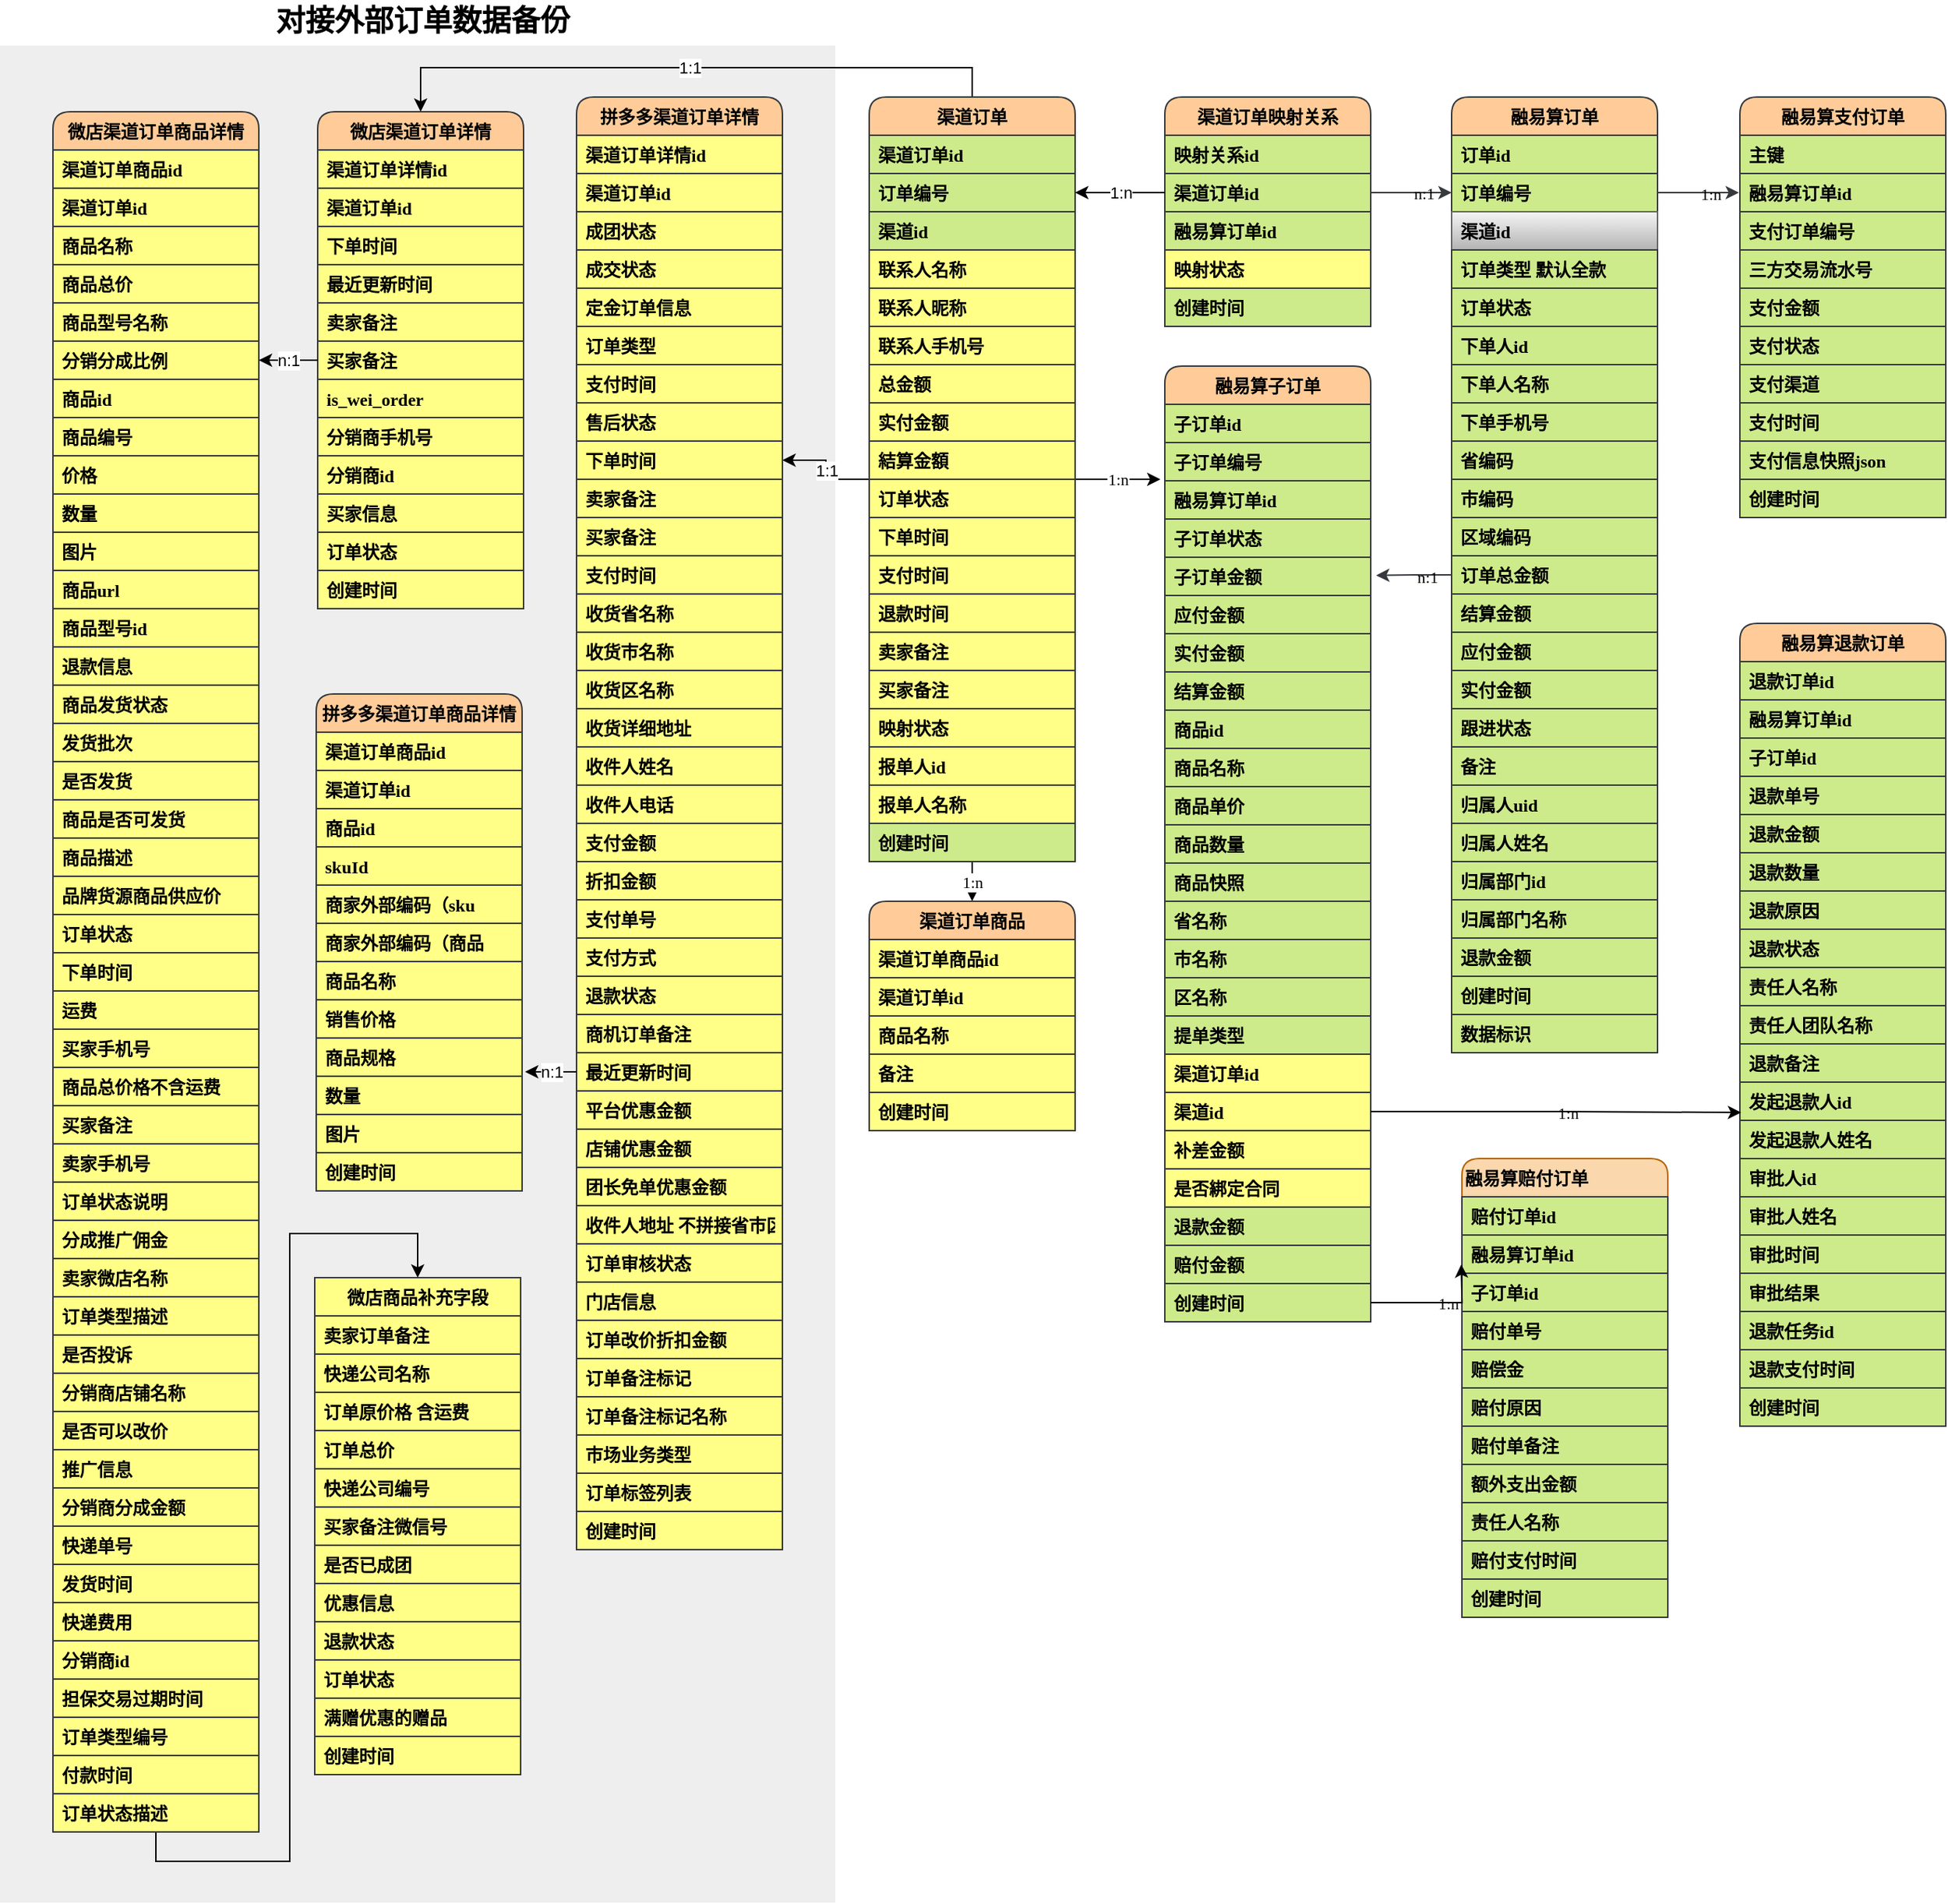<mxfile version="14.2.3" type="github">
  <diagram id="IiCy9xCzvewyzQ8KwIXT" name="第 1 页">
    <mxGraphModel dx="2437" dy="1233" grid="0" gridSize="10" guides="1" tooltips="1" connect="1" arrows="1" fold="1" page="0" pageScale="1" pageWidth="827" pageHeight="1169" math="0" shadow="0">
      <root>
        <mxCell id="0" />
        <mxCell id="1" parent="0" />
        <mxCell id="8AqbVCkvkvuXfBBKCJDS-153" value="" style="rounded=0;whiteSpace=wrap;html=1;fillColor=#eeeeee;strokeColor=none;" parent="1" vertex="1">
          <mxGeometry x="-659" y="-1" width="568" height="1263" as="geometry" />
        </mxCell>
        <mxCell id="uZ23WW5BaQ2IiN3kRdAK-134" value="1:n" style="edgeStyle=orthogonalEdgeStyle;rounded=0;orthogonalLoop=1;jettySize=auto;html=1;fontFamily=Tahoma;" parent="1" source="uZ23WW5BaQ2IiN3kRdAK-1" edge="1">
          <mxGeometry relative="1" as="geometry">
            <mxPoint x="130" y="294" as="targetPoint" />
            <Array as="points">
              <mxPoint x="86" y="294" />
              <mxPoint x="86" y="294" />
            </Array>
          </mxGeometry>
        </mxCell>
        <mxCell id="uZ23WW5BaQ2IiN3kRdAK-183" value="1:n" style="edgeStyle=orthogonalEdgeStyle;rounded=0;orthogonalLoop=1;jettySize=auto;html=1;exitX=0.5;exitY=1;exitDx=0;exitDy=0;entryX=0.5;entryY=0;entryDx=0;entryDy=0;fontFamily=Tahoma;" parent="1" source="uZ23WW5BaQ2IiN3kRdAK-1" target="uZ23WW5BaQ2IiN3kRdAK-33" edge="1">
          <mxGeometry relative="1" as="geometry" />
        </mxCell>
        <mxCell id="8AqbVCkvkvuXfBBKCJDS-155" value="1:1" style="edgeStyle=orthogonalEdgeStyle;rounded=0;orthogonalLoop=1;jettySize=auto;html=1;" parent="1" source="uZ23WW5BaQ2IiN3kRdAK-1" target="8AqbVCkvkvuXfBBKCJDS-11" edge="1">
          <mxGeometry relative="1" as="geometry" />
        </mxCell>
        <mxCell id="8AqbVCkvkvuXfBBKCJDS-156" value="1:1" style="edgeStyle=orthogonalEdgeStyle;rounded=0;orthogonalLoop=1;jettySize=auto;html=1;entryX=0.5;entryY=0;entryDx=0;entryDy=0;" parent="1" source="uZ23WW5BaQ2IiN3kRdAK-1" target="8AqbVCkvkvuXfBBKCJDS-113" edge="1">
          <mxGeometry relative="1" as="geometry">
            <Array as="points">
              <mxPoint x="2" y="14" />
              <mxPoint x="-373" y="14" />
            </Array>
          </mxGeometry>
        </mxCell>
        <mxCell id="uZ23WW5BaQ2IiN3kRdAK-1" value="渠道订单" style="swimlane;fontStyle=1;childLayout=stackLayout;horizontal=1;startSize=26;horizontalStack=0;resizeParent=1;resizeParentMax=0;resizeLast=0;collapsible=1;marginBottom=0;rounded=1;sketch=0;swimlaneFillColor=none;fontFamily=Tahoma;fillColor=#ffcc99;strokeColor=#36393d;" parent="1" vertex="1">
          <mxGeometry x="-68" y="34" width="140" height="520" as="geometry" />
        </mxCell>
        <mxCell id="uZ23WW5BaQ2IiN3kRdAK-28" value="渠道订单id" style="text;align=left;verticalAlign=top;spacingLeft=4;spacingRight=4;overflow=hidden;rotatable=0;points=[[0,0.5],[1,0.5]];portConstraint=eastwest;fontStyle=1;fontFamily=Tahoma;fillColor=#cdeb8b;strokeColor=#36393d;" parent="uZ23WW5BaQ2IiN3kRdAK-1" vertex="1">
          <mxGeometry y="26" width="140" height="26" as="geometry" />
        </mxCell>
        <mxCell id="uZ23WW5BaQ2IiN3kRdAK-2" value="订单编号" style="text;align=left;verticalAlign=top;spacingLeft=4;spacingRight=4;overflow=hidden;rotatable=0;points=[[0,0.5],[1,0.5]];portConstraint=eastwest;fontStyle=1;fontFamily=Tahoma;fillColor=#cdeb8b;strokeColor=#36393d;" parent="uZ23WW5BaQ2IiN3kRdAK-1" vertex="1">
          <mxGeometry y="52" width="140" height="26" as="geometry" />
        </mxCell>
        <mxCell id="uZ23WW5BaQ2IiN3kRdAK-3" value="渠道id" style="text;align=left;verticalAlign=top;spacingLeft=4;spacingRight=4;overflow=hidden;rotatable=0;points=[[0,0.5],[1,0.5]];portConstraint=eastwest;fontStyle=1;fontFamily=Tahoma;fillColor=#cdeb8b;strokeColor=#36393d;" parent="uZ23WW5BaQ2IiN3kRdAK-1" vertex="1">
          <mxGeometry y="78" width="140" height="26" as="geometry" />
        </mxCell>
        <mxCell id="uZ23WW5BaQ2IiN3kRdAK-4" value="联系人名称" style="text;align=left;verticalAlign=top;spacingLeft=4;spacingRight=4;overflow=hidden;rotatable=0;points=[[0,0.5],[1,0.5]];portConstraint=eastwest;fontStyle=1;fontFamily=Tahoma;fillColor=#ffff88;strokeColor=#36393d;" parent="uZ23WW5BaQ2IiN3kRdAK-1" vertex="1">
          <mxGeometry y="104" width="140" height="26" as="geometry" />
        </mxCell>
        <mxCell id="uZ23WW5BaQ2IiN3kRdAK-17" value="联系人昵称" style="text;align=left;verticalAlign=top;spacingLeft=4;spacingRight=4;overflow=hidden;rotatable=0;points=[[0,0.5],[1,0.5]];portConstraint=eastwest;fontStyle=1;fontFamily=Tahoma;fillColor=#ffff88;strokeColor=#36393d;" parent="uZ23WW5BaQ2IiN3kRdAK-1" vertex="1">
          <mxGeometry y="130" width="140" height="26" as="geometry" />
        </mxCell>
        <mxCell id="uZ23WW5BaQ2IiN3kRdAK-18" value="联系人手机号" style="text;align=left;verticalAlign=top;spacingLeft=4;spacingRight=4;overflow=hidden;rotatable=0;points=[[0,0.5],[1,0.5]];portConstraint=eastwest;fontStyle=1;fontFamily=Tahoma;fillColor=#ffff88;strokeColor=#36393d;" parent="uZ23WW5BaQ2IiN3kRdAK-1" vertex="1">
          <mxGeometry y="156" width="140" height="26" as="geometry" />
        </mxCell>
        <mxCell id="uZ23WW5BaQ2IiN3kRdAK-19" value="总金额" style="text;align=left;verticalAlign=top;spacingLeft=4;spacingRight=4;overflow=hidden;rotatable=0;points=[[0,0.5],[1,0.5]];portConstraint=eastwest;fontStyle=1;fontFamily=Tahoma;fillColor=#ffff88;strokeColor=#36393d;" parent="uZ23WW5BaQ2IiN3kRdAK-1" vertex="1">
          <mxGeometry y="182" width="140" height="26" as="geometry" />
        </mxCell>
        <mxCell id="uZ23WW5BaQ2IiN3kRdAK-20" value="实付金额" style="text;align=left;verticalAlign=top;spacingLeft=4;spacingRight=4;overflow=hidden;rotatable=0;points=[[0,0.5],[1,0.5]];portConstraint=eastwest;fontStyle=1;fontFamily=Tahoma;fillColor=#ffff88;strokeColor=#36393d;" parent="uZ23WW5BaQ2IiN3kRdAK-1" vertex="1">
          <mxGeometry y="208" width="140" height="26" as="geometry" />
        </mxCell>
        <mxCell id="T-5uT6OUV6OFc0U4h88F-20" value="結算金額" style="text;align=left;verticalAlign=top;spacingLeft=4;spacingRight=4;overflow=hidden;rotatable=0;points=[[0,0.5],[1,0.5]];portConstraint=eastwest;fontStyle=1;fontFamily=Tahoma;fillColor=#ffff88;strokeColor=#36393d;" vertex="1" parent="uZ23WW5BaQ2IiN3kRdAK-1">
          <mxGeometry y="234" width="140" height="26" as="geometry" />
        </mxCell>
        <mxCell id="uZ23WW5BaQ2IiN3kRdAK-21" value="订单状态" style="text;align=left;verticalAlign=top;spacingLeft=4;spacingRight=4;overflow=hidden;rotatable=0;points=[[0,0.5],[1,0.5]];portConstraint=eastwest;fontStyle=1;fontFamily=Tahoma;fillColor=#ffff88;strokeColor=#36393d;" parent="uZ23WW5BaQ2IiN3kRdAK-1" vertex="1">
          <mxGeometry y="260" width="140" height="26" as="geometry" />
        </mxCell>
        <mxCell id="uZ23WW5BaQ2IiN3kRdAK-32" value="下单时间" style="text;align=left;verticalAlign=top;spacingLeft=4;spacingRight=4;overflow=hidden;rotatable=0;points=[[0,0.5],[1,0.5]];portConstraint=eastwest;fontStyle=1;fontFamily=Tahoma;fillColor=#ffff88;strokeColor=#36393d;" parent="uZ23WW5BaQ2IiN3kRdAK-1" vertex="1">
          <mxGeometry y="286" width="140" height="26" as="geometry" />
        </mxCell>
        <mxCell id="uZ23WW5BaQ2IiN3kRdAK-22" value="支付时间" style="text;align=left;verticalAlign=top;spacingLeft=4;spacingRight=4;overflow=hidden;rotatable=0;points=[[0,0.5],[1,0.5]];portConstraint=eastwest;fontStyle=1;fontFamily=Tahoma;fillColor=#ffff88;strokeColor=#36393d;" parent="uZ23WW5BaQ2IiN3kRdAK-1" vertex="1">
          <mxGeometry y="312" width="140" height="26" as="geometry" />
        </mxCell>
        <mxCell id="uZ23WW5BaQ2IiN3kRdAK-23" value="退款时间" style="text;align=left;verticalAlign=top;spacingLeft=4;spacingRight=4;overflow=hidden;rotatable=0;points=[[0,0.5],[1,0.5]];portConstraint=eastwest;fontStyle=1;fontFamily=Tahoma;fillColor=#ffff88;strokeColor=#36393d;" parent="uZ23WW5BaQ2IiN3kRdAK-1" vertex="1">
          <mxGeometry y="338" width="140" height="26" as="geometry" />
        </mxCell>
        <mxCell id="uZ23WW5BaQ2IiN3kRdAK-24" value="卖家备注" style="text;align=left;verticalAlign=top;spacingLeft=4;spacingRight=4;overflow=hidden;rotatable=0;points=[[0,0.5],[1,0.5]];portConstraint=eastwest;fontStyle=1;fontFamily=Tahoma;fillColor=#ffff88;strokeColor=#36393d;" parent="uZ23WW5BaQ2IiN3kRdAK-1" vertex="1">
          <mxGeometry y="364" width="140" height="26" as="geometry" />
        </mxCell>
        <mxCell id="uZ23WW5BaQ2IiN3kRdAK-25" value="买家备注" style="text;align=left;verticalAlign=top;spacingLeft=4;spacingRight=4;overflow=hidden;rotatable=0;points=[[0,0.5],[1,0.5]];portConstraint=eastwest;fontStyle=1;fontFamily=Tahoma;fillColor=#ffff88;strokeColor=#36393d;" parent="uZ23WW5BaQ2IiN3kRdAK-1" vertex="1">
          <mxGeometry y="390" width="140" height="26" as="geometry" />
        </mxCell>
        <mxCell id="uZ23WW5BaQ2IiN3kRdAK-26" value="映射状态" style="text;align=left;verticalAlign=top;spacingLeft=4;spacingRight=4;overflow=hidden;rotatable=0;points=[[0,0.5],[1,0.5]];portConstraint=eastwest;fontStyle=1;fontFamily=Tahoma;fillColor=#ffff88;strokeColor=#36393d;" parent="uZ23WW5BaQ2IiN3kRdAK-1" vertex="1">
          <mxGeometry y="416" width="140" height="26" as="geometry" />
        </mxCell>
        <mxCell id="uZ23WW5BaQ2IiN3kRdAK-29" value="报单人id" style="text;align=left;verticalAlign=top;spacingLeft=4;spacingRight=4;overflow=hidden;rotatable=0;points=[[0,0.5],[1,0.5]];portConstraint=eastwest;fontStyle=1;fontFamily=Tahoma;fillColor=#ffff88;strokeColor=#36393d;" parent="uZ23WW5BaQ2IiN3kRdAK-1" vertex="1">
          <mxGeometry y="442" width="140" height="26" as="geometry" />
        </mxCell>
        <mxCell id="uZ23WW5BaQ2IiN3kRdAK-30" value="报单人名称" style="text;align=left;verticalAlign=top;spacingLeft=4;spacingRight=4;overflow=hidden;rotatable=0;points=[[0,0.5],[1,0.5]];portConstraint=eastwest;fontStyle=1;fontFamily=Tahoma;fillColor=#ffff88;strokeColor=#36393d;" parent="uZ23WW5BaQ2IiN3kRdAK-1" vertex="1">
          <mxGeometry y="468" width="140" height="26" as="geometry" />
        </mxCell>
        <mxCell id="uZ23WW5BaQ2IiN3kRdAK-136" value="创建时间" style="text;align=left;verticalAlign=top;spacingLeft=4;spacingRight=4;overflow=hidden;rotatable=0;points=[[0,0.5],[1,0.5]];portConstraint=eastwest;fontStyle=1;fontFamily=Tahoma;fillColor=#cdeb8b;strokeColor=#36393d;" parent="uZ23WW5BaQ2IiN3kRdAK-1" vertex="1">
          <mxGeometry y="494" width="140" height="26" as="geometry" />
        </mxCell>
        <mxCell id="uZ23WW5BaQ2IiN3kRdAK-33" value="渠道订单商品" style="swimlane;fontStyle=1;childLayout=stackLayout;horizontal=1;startSize=26;horizontalStack=0;resizeParent=1;resizeParentMax=0;resizeLast=0;collapsible=1;marginBottom=0;rounded=1;fontFamily=Tahoma;fillColor=#ffcc99;strokeColor=#36393d;" parent="1" vertex="1">
          <mxGeometry x="-68" y="581" width="140" height="156" as="geometry" />
        </mxCell>
        <mxCell id="uZ23WW5BaQ2IiN3kRdAK-34" value="渠道订单商品id" style="text;align=left;verticalAlign=top;spacingLeft=4;spacingRight=4;overflow=hidden;rotatable=0;points=[[0,0.5],[1,0.5]];portConstraint=eastwest;fontStyle=1;fontFamily=Tahoma;fillColor=#ffff88;strokeColor=#36393d;" parent="uZ23WW5BaQ2IiN3kRdAK-33" vertex="1">
          <mxGeometry y="26" width="140" height="26" as="geometry" />
        </mxCell>
        <mxCell id="uZ23WW5BaQ2IiN3kRdAK-35" value="渠道订单id" style="text;align=left;verticalAlign=top;spacingLeft=4;spacingRight=4;overflow=hidden;rotatable=0;points=[[0,0.5],[1,0.5]];portConstraint=eastwest;fontStyle=1;fontFamily=Tahoma;fillColor=#ffff88;strokeColor=#36393d;" parent="uZ23WW5BaQ2IiN3kRdAK-33" vertex="1">
          <mxGeometry y="52" width="140" height="26" as="geometry" />
        </mxCell>
        <mxCell id="uZ23WW5BaQ2IiN3kRdAK-36" value="商品名称" style="text;align=left;verticalAlign=top;spacingLeft=4;spacingRight=4;overflow=hidden;rotatable=0;points=[[0,0.5],[1,0.5]];portConstraint=eastwest;fontStyle=1;fontFamily=Tahoma;fillColor=#ffff88;strokeColor=#36393d;" parent="uZ23WW5BaQ2IiN3kRdAK-33" vertex="1">
          <mxGeometry y="78" width="140" height="26" as="geometry" />
        </mxCell>
        <mxCell id="8AqbVCkvkvuXfBBKCJDS-158" value="备注" style="text;align=left;verticalAlign=top;spacingLeft=4;spacingRight=4;overflow=hidden;rotatable=0;points=[[0,0.5],[1,0.5]];portConstraint=eastwest;fontStyle=1;fontFamily=Tahoma;fillColor=#ffff88;strokeColor=#36393d;" parent="uZ23WW5BaQ2IiN3kRdAK-33" vertex="1">
          <mxGeometry y="104" width="140" height="26" as="geometry" />
        </mxCell>
        <mxCell id="uZ23WW5BaQ2IiN3kRdAK-51" value="创建时间" style="text;align=left;verticalAlign=top;spacingLeft=4;spacingRight=4;overflow=hidden;rotatable=0;points=[[0,0.5],[1,0.5]];portConstraint=eastwest;fontStyle=1;fontFamily=Tahoma;fillColor=#ffff88;strokeColor=#36393d;" parent="uZ23WW5BaQ2IiN3kRdAK-33" vertex="1">
          <mxGeometry y="130" width="140" height="26" as="geometry" />
        </mxCell>
        <mxCell id="uZ23WW5BaQ2IiN3kRdAK-52" value="渠道订单映射关系" style="swimlane;fontStyle=1;childLayout=stackLayout;horizontal=1;startSize=26;horizontalStack=0;resizeParent=1;resizeParentMax=0;resizeLast=0;collapsible=1;marginBottom=0;rounded=1;fontFamily=Tahoma;fillColor=#ffcc99;strokeColor=#36393d;align=center;labelBackgroundColor=none;labelBorderColor=none;shadow=0;" parent="1" vertex="1">
          <mxGeometry x="133" y="34" width="140" height="156" as="geometry" />
        </mxCell>
        <mxCell id="uZ23WW5BaQ2IiN3kRdAK-53" value="映射关系id" style="text;align=left;verticalAlign=top;spacingLeft=4;spacingRight=4;overflow=hidden;rotatable=0;points=[[0,0.5],[1,0.5]];portConstraint=eastwest;fontStyle=1;fontFamily=Tahoma;fillColor=#cdeb8b;strokeColor=#36393d;labelBackgroundColor=none;labelBorderColor=none;shadow=0;" parent="uZ23WW5BaQ2IiN3kRdAK-52" vertex="1">
          <mxGeometry y="26" width="140" height="26" as="geometry" />
        </mxCell>
        <mxCell id="uZ23WW5BaQ2IiN3kRdAK-54" value="渠道订单id" style="text;align=left;verticalAlign=top;spacingLeft=4;spacingRight=4;overflow=hidden;rotatable=0;points=[[0,0.5],[1,0.5]];portConstraint=eastwest;fontStyle=1;fontFamily=Tahoma;fillColor=#cdeb8b;strokeColor=#36393d;labelBackgroundColor=none;labelBorderColor=none;shadow=0;" parent="uZ23WW5BaQ2IiN3kRdAK-52" vertex="1">
          <mxGeometry y="52" width="140" height="26" as="geometry" />
        </mxCell>
        <mxCell id="uZ23WW5BaQ2IiN3kRdAK-55" value="融易算订单id" style="text;align=left;verticalAlign=top;spacingLeft=4;spacingRight=4;overflow=hidden;rotatable=0;points=[[0,0.5],[1,0.5]];portConstraint=eastwest;fontStyle=1;fontFamily=Tahoma;fillColor=#cdeb8b;strokeColor=#36393d;labelBackgroundColor=none;labelBorderColor=none;shadow=0;" parent="uZ23WW5BaQ2IiN3kRdAK-52" vertex="1">
          <mxGeometry y="78" width="140" height="26" as="geometry" />
        </mxCell>
        <mxCell id="8AqbVCkvkvuXfBBKCJDS-25" value="映射状态" style="text;align=left;verticalAlign=top;spacingLeft=4;spacingRight=4;overflow=hidden;rotatable=0;points=[[0,0.5],[1,0.5]];portConstraint=eastwest;fontStyle=1;fontFamily=Tahoma;fillColor=#ffff88;strokeColor=#36393d;labelBackgroundColor=none;labelBorderColor=none;shadow=0;" parent="uZ23WW5BaQ2IiN3kRdAK-52" vertex="1">
          <mxGeometry y="104" width="140" height="26" as="geometry" />
        </mxCell>
        <mxCell id="uZ23WW5BaQ2IiN3kRdAK-60" value="创建时间" style="text;align=left;verticalAlign=top;spacingLeft=4;spacingRight=4;overflow=hidden;rotatable=0;points=[[0,0.5],[1,0.5]];portConstraint=eastwest;fontStyle=1;fontFamily=Tahoma;fillColor=#cdeb8b;strokeColor=#36393d;labelBackgroundColor=none;labelBorderColor=none;shadow=0;" parent="uZ23WW5BaQ2IiN3kRdAK-52" vertex="1">
          <mxGeometry y="130" width="140" height="26" as="geometry" />
        </mxCell>
        <mxCell id="uZ23WW5BaQ2IiN3kRdAK-135" value="n:1" style="edgeStyle=orthogonalEdgeStyle;rounded=0;orthogonalLoop=1;jettySize=auto;exitX=0;exitY=0.5;exitDx=0;exitDy=0;fontFamily=Tahoma;fillColor=#cdeb8b;strokeColor=#36393d;fontStyle=0;align=left;labelBackgroundColor=none;labelBorderColor=none;shadow=0;" parent="1" source="uZ23WW5BaQ2IiN3kRdAK-63" edge="1">
          <mxGeometry relative="1" as="geometry">
            <mxPoint x="276.667" y="359.333" as="targetPoint" />
          </mxGeometry>
        </mxCell>
        <mxCell id="uZ23WW5BaQ2IiN3kRdAK-63" value="融易算订单" style="swimlane;fontStyle=1;childLayout=stackLayout;horizontal=1;startSize=26;horizontalStack=0;resizeParent=1;resizeParentMax=0;resizeLast=0;collapsible=1;marginBottom=0;rounded=1;sketch=0;swimlaneFillColor=none;fontFamily=Tahoma;fillColor=#ffcc99;strokeColor=#36393d;align=center;labelBackgroundColor=none;labelBorderColor=none;shadow=0;" parent="1" vertex="1">
          <mxGeometry x="328" y="34" width="140" height="650" as="geometry" />
        </mxCell>
        <mxCell id="uZ23WW5BaQ2IiN3kRdAK-64" value="订单id" style="text;align=left;verticalAlign=top;spacingLeft=4;spacingRight=4;overflow=hidden;rotatable=0;points=[[0,0.5],[1,0.5]];portConstraint=eastwest;fontStyle=1;fontFamily=Tahoma;fillColor=#cdeb8b;strokeColor=#36393d;labelBackgroundColor=none;labelBorderColor=none;shadow=0;" parent="uZ23WW5BaQ2IiN3kRdAK-63" vertex="1">
          <mxGeometry y="26" width="140" height="26" as="geometry" />
        </mxCell>
        <mxCell id="uZ23WW5BaQ2IiN3kRdAK-65" value="订单编号" style="text;align=left;verticalAlign=top;spacingLeft=4;spacingRight=4;overflow=hidden;rotatable=0;points=[[0,0.5],[1,0.5]];portConstraint=eastwest;fontStyle=1;fontFamily=Tahoma;fillColor=#cdeb8b;strokeColor=#36393d;labelBackgroundColor=none;labelBorderColor=none;shadow=0;" parent="uZ23WW5BaQ2IiN3kRdAK-63" vertex="1">
          <mxGeometry y="52" width="140" height="26" as="geometry" />
        </mxCell>
        <mxCell id="uZ23WW5BaQ2IiN3kRdAK-66" value="渠道id" style="text;align=left;verticalAlign=top;spacingLeft=4;spacingRight=4;overflow=hidden;rotatable=0;points=[[0,0.5],[1,0.5]];portConstraint=eastwest;fontStyle=1;fontFamily=Tahoma;fillColor=#f5f5f5;strokeColor=#666666;labelBackgroundColor=none;labelBorderColor=none;shadow=0;gradientColor=#b3b3b3;" parent="uZ23WW5BaQ2IiN3kRdAK-63" vertex="1">
          <mxGeometry y="78" width="140" height="26" as="geometry" />
        </mxCell>
        <mxCell id="uZ23WW5BaQ2IiN3kRdAK-67" value="订单类型 默认全款" style="text;align=left;verticalAlign=top;spacingLeft=4;spacingRight=4;overflow=hidden;rotatable=0;points=[[0,0.5],[1,0.5]];portConstraint=eastwest;fontStyle=1;fontFamily=Tahoma;fillColor=#cdeb8b;strokeColor=#36393d;labelBackgroundColor=none;labelBorderColor=none;shadow=0;" parent="uZ23WW5BaQ2IiN3kRdAK-63" vertex="1">
          <mxGeometry y="104" width="140" height="26" as="geometry" />
        </mxCell>
        <mxCell id="uZ23WW5BaQ2IiN3kRdAK-69" value="订单状态" style="text;align=left;verticalAlign=top;spacingLeft=4;spacingRight=4;overflow=hidden;rotatable=0;points=[[0,0.5],[1,0.5]];portConstraint=eastwest;fontStyle=1;fontFamily=Tahoma;fillColor=#cdeb8b;strokeColor=#36393d;labelBackgroundColor=none;labelBorderColor=none;shadow=0;" parent="uZ23WW5BaQ2IiN3kRdAK-63" vertex="1">
          <mxGeometry y="130" width="140" height="26" as="geometry" />
        </mxCell>
        <mxCell id="uZ23WW5BaQ2IiN3kRdAK-70" value="下单人id" style="text;align=left;verticalAlign=top;spacingLeft=4;spacingRight=4;overflow=hidden;rotatable=0;points=[[0,0.5],[1,0.5]];portConstraint=eastwest;fontStyle=1;fontFamily=Tahoma;fillColor=#cdeb8b;strokeColor=#36393d;labelBackgroundColor=none;labelBorderColor=none;shadow=0;" parent="uZ23WW5BaQ2IiN3kRdAK-63" vertex="1">
          <mxGeometry y="156" width="140" height="26" as="geometry" />
        </mxCell>
        <mxCell id="uZ23WW5BaQ2IiN3kRdAK-71" value="下单人名称" style="text;align=left;verticalAlign=top;spacingLeft=4;spacingRight=4;overflow=hidden;rotatable=0;points=[[0,0.5],[1,0.5]];portConstraint=eastwest;fontStyle=1;fontFamily=Tahoma;fillColor=#cdeb8b;strokeColor=#36393d;labelBackgroundColor=none;labelBorderColor=none;shadow=0;" parent="uZ23WW5BaQ2IiN3kRdAK-63" vertex="1">
          <mxGeometry y="182" width="140" height="26" as="geometry" />
        </mxCell>
        <mxCell id="uZ23WW5BaQ2IiN3kRdAK-72" value="下单手机号" style="text;align=left;verticalAlign=top;spacingLeft=4;spacingRight=4;overflow=hidden;rotatable=0;points=[[0,0.5],[1,0.5]];portConstraint=eastwest;fontStyle=1;fontFamily=Tahoma;fillColor=#cdeb8b;strokeColor=#36393d;labelBackgroundColor=none;labelBorderColor=none;shadow=0;" parent="uZ23WW5BaQ2IiN3kRdAK-63" vertex="1">
          <mxGeometry y="208" width="140" height="26" as="geometry" />
        </mxCell>
        <mxCell id="uZ23WW5BaQ2IiN3kRdAK-73" value="省编码" style="text;align=left;verticalAlign=top;spacingLeft=4;spacingRight=4;overflow=hidden;rotatable=0;points=[[0,0.5],[1,0.5]];portConstraint=eastwest;fontStyle=1;fontFamily=Tahoma;fillColor=#cdeb8b;strokeColor=#36393d;labelBackgroundColor=none;labelBorderColor=none;shadow=0;" parent="uZ23WW5BaQ2IiN3kRdAK-63" vertex="1">
          <mxGeometry y="234" width="140" height="26" as="geometry" />
        </mxCell>
        <mxCell id="uZ23WW5BaQ2IiN3kRdAK-74" value="市编码" style="text;align=left;verticalAlign=top;spacingLeft=4;spacingRight=4;overflow=hidden;rotatable=0;points=[[0,0.5],[1,0.5]];portConstraint=eastwest;fontStyle=1;fontFamily=Tahoma;fillColor=#cdeb8b;strokeColor=#36393d;labelBackgroundColor=none;labelBorderColor=none;shadow=0;" parent="uZ23WW5BaQ2IiN3kRdAK-63" vertex="1">
          <mxGeometry y="260" width="140" height="26" as="geometry" />
        </mxCell>
        <mxCell id="uZ23WW5BaQ2IiN3kRdAK-75" value="区域编码" style="text;align=left;verticalAlign=top;spacingLeft=4;spacingRight=4;overflow=hidden;rotatable=0;points=[[0,0.5],[1,0.5]];portConstraint=eastwest;fontStyle=1;fontFamily=Tahoma;fillColor=#cdeb8b;strokeColor=#36393d;labelBackgroundColor=none;labelBorderColor=none;shadow=0;" parent="uZ23WW5BaQ2IiN3kRdAK-63" vertex="1">
          <mxGeometry y="286" width="140" height="26" as="geometry" />
        </mxCell>
        <mxCell id="uZ23WW5BaQ2IiN3kRdAK-76" value="订单总金额" style="text;align=left;verticalAlign=top;spacingLeft=4;spacingRight=4;overflow=hidden;rotatable=0;points=[[0,0.5],[1,0.5]];portConstraint=eastwest;fontStyle=1;fontFamily=Tahoma;fillColor=#cdeb8b;strokeColor=#36393d;labelBackgroundColor=none;labelBorderColor=none;shadow=0;" parent="uZ23WW5BaQ2IiN3kRdAK-63" vertex="1">
          <mxGeometry y="312" width="140" height="26" as="geometry" />
        </mxCell>
        <mxCell id="uZ23WW5BaQ2IiN3kRdAK-77" value="结算金额" style="text;align=left;verticalAlign=top;spacingLeft=4;spacingRight=4;overflow=hidden;rotatable=0;points=[[0,0.5],[1,0.5]];portConstraint=eastwest;fontStyle=1;fontFamily=Tahoma;fillColor=#cdeb8b;strokeColor=#36393d;labelBackgroundColor=none;labelBorderColor=none;shadow=0;" parent="uZ23WW5BaQ2IiN3kRdAK-63" vertex="1">
          <mxGeometry y="338" width="140" height="26" as="geometry" />
        </mxCell>
        <mxCell id="uZ23WW5BaQ2IiN3kRdAK-78" value="应付金额" style="text;align=left;verticalAlign=top;spacingLeft=4;spacingRight=4;overflow=hidden;rotatable=0;points=[[0,0.5],[1,0.5]];portConstraint=eastwest;fontStyle=1;fontFamily=Tahoma;fillColor=#cdeb8b;strokeColor=#36393d;labelBackgroundColor=none;labelBorderColor=none;shadow=0;" parent="uZ23WW5BaQ2IiN3kRdAK-63" vertex="1">
          <mxGeometry y="364" width="140" height="26" as="geometry" />
        </mxCell>
        <mxCell id="uZ23WW5BaQ2IiN3kRdAK-79" value="实付金额" style="text;align=left;verticalAlign=top;spacingLeft=4;spacingRight=4;overflow=hidden;rotatable=0;points=[[0,0.5],[1,0.5]];portConstraint=eastwest;fontStyle=1;fontFamily=Tahoma;fillColor=#cdeb8b;strokeColor=#36393d;labelBackgroundColor=none;labelBorderColor=none;shadow=0;" parent="uZ23WW5BaQ2IiN3kRdAK-63" vertex="1">
          <mxGeometry y="390" width="140" height="26" as="geometry" />
        </mxCell>
        <mxCell id="uZ23WW5BaQ2IiN3kRdAK-80" value="跟进状态" style="text;align=left;verticalAlign=top;spacingLeft=4;spacingRight=4;overflow=hidden;rotatable=0;points=[[0,0.5],[1,0.5]];portConstraint=eastwest;fontStyle=1;fontFamily=Tahoma;fillColor=#cdeb8b;strokeColor=#36393d;labelBackgroundColor=none;labelBorderColor=none;shadow=0;" parent="uZ23WW5BaQ2IiN3kRdAK-63" vertex="1">
          <mxGeometry y="416" width="140" height="26" as="geometry" />
        </mxCell>
        <mxCell id="uZ23WW5BaQ2IiN3kRdAK-81" value="备注" style="text;align=left;verticalAlign=top;spacingLeft=4;spacingRight=4;overflow=hidden;rotatable=0;points=[[0,0.5],[1,0.5]];portConstraint=eastwest;fontStyle=1;fontFamily=Tahoma;fillColor=#cdeb8b;strokeColor=#36393d;labelBackgroundColor=none;labelBorderColor=none;shadow=0;" parent="uZ23WW5BaQ2IiN3kRdAK-63" vertex="1">
          <mxGeometry y="442" width="140" height="26" as="geometry" />
        </mxCell>
        <mxCell id="uZ23WW5BaQ2IiN3kRdAK-101" value="归属人uid" style="text;align=left;verticalAlign=top;spacingLeft=4;spacingRight=4;overflow=hidden;rotatable=0;points=[[0,0.5],[1,0.5]];portConstraint=eastwest;fontStyle=1;fontFamily=Tahoma;fillColor=#cdeb8b;strokeColor=#36393d;labelBackgroundColor=none;labelBorderColor=none;shadow=0;" parent="uZ23WW5BaQ2IiN3kRdAK-63" vertex="1">
          <mxGeometry y="468" width="140" height="26" as="geometry" />
        </mxCell>
        <mxCell id="uZ23WW5BaQ2IiN3kRdAK-102" value="归属人姓名" style="text;align=left;verticalAlign=top;spacingLeft=4;spacingRight=4;overflow=hidden;rotatable=0;points=[[0,0.5],[1,0.5]];portConstraint=eastwest;fontStyle=1;fontFamily=Tahoma;fillColor=#cdeb8b;strokeColor=#36393d;labelBackgroundColor=none;labelBorderColor=none;shadow=0;" parent="uZ23WW5BaQ2IiN3kRdAK-63" vertex="1">
          <mxGeometry y="494" width="140" height="26" as="geometry" />
        </mxCell>
        <mxCell id="uZ23WW5BaQ2IiN3kRdAK-103" value="归属部门id" style="text;align=left;verticalAlign=top;spacingLeft=4;spacingRight=4;overflow=hidden;rotatable=0;points=[[0,0.5],[1,0.5]];portConstraint=eastwest;fontStyle=1;fontFamily=Tahoma;fillColor=#cdeb8b;strokeColor=#36393d;labelBackgroundColor=none;labelBorderColor=none;shadow=0;" parent="uZ23WW5BaQ2IiN3kRdAK-63" vertex="1">
          <mxGeometry y="520" width="140" height="26" as="geometry" />
        </mxCell>
        <mxCell id="uZ23WW5BaQ2IiN3kRdAK-104" value="归属部门名称" style="text;align=left;verticalAlign=top;spacingLeft=4;spacingRight=4;overflow=hidden;rotatable=0;points=[[0,0.5],[1,0.5]];portConstraint=eastwest;fontStyle=1;fontFamily=Tahoma;fillColor=#cdeb8b;strokeColor=#36393d;labelBackgroundColor=none;labelBorderColor=none;shadow=0;" parent="uZ23WW5BaQ2IiN3kRdAK-63" vertex="1">
          <mxGeometry y="546" width="140" height="26" as="geometry" />
        </mxCell>
        <mxCell id="uZ23WW5BaQ2IiN3kRdAK-105" value="退款金额" style="text;align=left;verticalAlign=top;spacingLeft=4;spacingRight=4;overflow=hidden;rotatable=0;points=[[0,0.5],[1,0.5]];portConstraint=eastwest;fontStyle=1;fontFamily=Tahoma;fillColor=#cdeb8b;strokeColor=#36393d;labelBackgroundColor=none;labelBorderColor=none;shadow=0;" parent="uZ23WW5BaQ2IiN3kRdAK-63" vertex="1">
          <mxGeometry y="572" width="140" height="26" as="geometry" />
        </mxCell>
        <mxCell id="uZ23WW5BaQ2IiN3kRdAK-106" value="创建时间" style="text;align=left;verticalAlign=top;spacingLeft=4;spacingRight=4;overflow=hidden;rotatable=0;points=[[0,0.5],[1,0.5]];portConstraint=eastwest;fontStyle=1;fontFamily=Tahoma;fillColor=#cdeb8b;strokeColor=#36393d;labelBackgroundColor=none;labelBorderColor=none;shadow=0;" parent="uZ23WW5BaQ2IiN3kRdAK-63" vertex="1">
          <mxGeometry y="598" width="140" height="26" as="geometry" />
        </mxCell>
        <mxCell id="uZ23WW5BaQ2IiN3kRdAK-107" value="数据标识" style="text;align=left;verticalAlign=top;spacingLeft=4;spacingRight=4;overflow=hidden;rotatable=0;points=[[0,0.5],[1,0.5]];portConstraint=eastwest;fontStyle=1;fontFamily=Tahoma;fillColor=#cdeb8b;strokeColor=#36393d;labelBackgroundColor=none;labelBorderColor=none;shadow=0;" parent="uZ23WW5BaQ2IiN3kRdAK-63" vertex="1">
          <mxGeometry y="624" width="140" height="26" as="geometry" />
        </mxCell>
        <mxCell id="uZ23WW5BaQ2IiN3kRdAK-109" value="n:1" style="edgeStyle=orthogonalEdgeStyle;rounded=0;orthogonalLoop=1;jettySize=auto;entryX=0;entryY=0.5;entryDx=0;entryDy=0;fontFamily=Tahoma;fillColor=#cdeb8b;strokeColor=#36393d;fontStyle=0;align=left;labelBackgroundColor=none;labelBorderColor=none;shadow=0;" parent="1" source="uZ23WW5BaQ2IiN3kRdAK-54" target="uZ23WW5BaQ2IiN3kRdAK-65" edge="1">
          <mxGeometry relative="1" as="geometry" />
        </mxCell>
        <mxCell id="uZ23WW5BaQ2IiN3kRdAK-110" value="融易算子订单" style="swimlane;fontStyle=1;childLayout=stackLayout;horizontal=1;startSize=26;horizontalStack=0;resizeParent=1;resizeParentMax=0;resizeLast=0;collapsible=1;marginBottom=0;rounded=1;fontFamily=Tahoma;fillColor=#ffcc99;strokeColor=#36393d;align=center;labelBackgroundColor=none;labelBorderColor=none;shadow=0;" parent="1" vertex="1">
          <mxGeometry x="133" y="217" width="140" height="650" as="geometry" />
        </mxCell>
        <mxCell id="uZ23WW5BaQ2IiN3kRdAK-111" value="子订单id" style="text;align=left;verticalAlign=top;spacingLeft=4;spacingRight=4;overflow=hidden;rotatable=0;points=[[0,0.5],[1,0.5]];portConstraint=eastwest;fontStyle=1;fontFamily=Tahoma;fillColor=#cdeb8b;strokeColor=#36393d;labelBackgroundColor=none;labelBorderColor=none;shadow=0;" parent="uZ23WW5BaQ2IiN3kRdAK-110" vertex="1">
          <mxGeometry y="26" width="140" height="26" as="geometry" />
        </mxCell>
        <mxCell id="uZ23WW5BaQ2IiN3kRdAK-112" value="子订单编号" style="text;align=left;verticalAlign=top;spacingLeft=4;spacingRight=4;overflow=hidden;rotatable=0;points=[[0,0.5],[1,0.5]];portConstraint=eastwest;fontStyle=1;fontFamily=Tahoma;fillColor=#cdeb8b;strokeColor=#36393d;labelBackgroundColor=none;labelBorderColor=none;shadow=0;" parent="uZ23WW5BaQ2IiN3kRdAK-110" vertex="1">
          <mxGeometry y="52" width="140" height="26" as="geometry" />
        </mxCell>
        <mxCell id="uZ23WW5BaQ2IiN3kRdAK-113" value="融易算订单id" style="text;align=left;verticalAlign=top;spacingLeft=4;spacingRight=4;overflow=hidden;rotatable=0;points=[[0,0.5],[1,0.5]];portConstraint=eastwest;fontStyle=1;fontFamily=Tahoma;fillColor=#cdeb8b;strokeColor=#36393d;labelBackgroundColor=none;labelBorderColor=none;shadow=0;" parent="uZ23WW5BaQ2IiN3kRdAK-110" vertex="1">
          <mxGeometry y="78" width="140" height="26" as="geometry" />
        </mxCell>
        <mxCell id="uZ23WW5BaQ2IiN3kRdAK-114" value="子订单状态" style="text;align=left;verticalAlign=top;spacingLeft=4;spacingRight=4;overflow=hidden;rotatable=0;points=[[0,0.5],[1,0.5]];portConstraint=eastwest;fontStyle=1;fontFamily=Tahoma;fillColor=#cdeb8b;strokeColor=#36393d;labelBackgroundColor=none;labelBorderColor=none;shadow=0;" parent="uZ23WW5BaQ2IiN3kRdAK-110" vertex="1">
          <mxGeometry y="104" width="140" height="26" as="geometry" />
        </mxCell>
        <mxCell id="uZ23WW5BaQ2IiN3kRdAK-115" value="子订单金额" style="text;align=left;verticalAlign=top;spacingLeft=4;spacingRight=4;overflow=hidden;rotatable=0;points=[[0,0.5],[1,0.5]];portConstraint=eastwest;fontStyle=1;fontFamily=Tahoma;fillColor=#cdeb8b;strokeColor=#36393d;labelBackgroundColor=none;labelBorderColor=none;shadow=0;" parent="uZ23WW5BaQ2IiN3kRdAK-110" vertex="1">
          <mxGeometry y="130" width="140" height="26" as="geometry" />
        </mxCell>
        <mxCell id="uZ23WW5BaQ2IiN3kRdAK-116" value="应付金额" style="text;align=left;verticalAlign=top;spacingLeft=4;spacingRight=4;overflow=hidden;rotatable=0;points=[[0,0.5],[1,0.5]];portConstraint=eastwest;fontStyle=1;fontFamily=Tahoma;fillColor=#cdeb8b;strokeColor=#36393d;labelBackgroundColor=none;labelBorderColor=none;shadow=0;" parent="uZ23WW5BaQ2IiN3kRdAK-110" vertex="1">
          <mxGeometry y="156" width="140" height="26" as="geometry" />
        </mxCell>
        <mxCell id="uZ23WW5BaQ2IiN3kRdAK-117" value="实付金额" style="text;align=left;verticalAlign=top;spacingLeft=4;spacingRight=4;overflow=hidden;rotatable=0;points=[[0,0.5],[1,0.5]];portConstraint=eastwest;fontStyle=1;fontFamily=Tahoma;fillColor=#cdeb8b;strokeColor=#36393d;labelBackgroundColor=none;labelBorderColor=none;shadow=0;" parent="uZ23WW5BaQ2IiN3kRdAK-110" vertex="1">
          <mxGeometry y="182" width="140" height="26" as="geometry" />
        </mxCell>
        <mxCell id="uZ23WW5BaQ2IiN3kRdAK-118" value="结算金额" style="text;align=left;verticalAlign=top;spacingLeft=4;spacingRight=4;overflow=hidden;rotatable=0;points=[[0,0.5],[1,0.5]];portConstraint=eastwest;fontStyle=1;fontFamily=Tahoma;fillColor=#cdeb8b;strokeColor=#36393d;labelBackgroundColor=none;labelBorderColor=none;shadow=0;" parent="uZ23WW5BaQ2IiN3kRdAK-110" vertex="1">
          <mxGeometry y="208" width="140" height="26" as="geometry" />
        </mxCell>
        <mxCell id="uZ23WW5BaQ2IiN3kRdAK-119" value="商品id" style="text;align=left;verticalAlign=top;spacingLeft=4;spacingRight=4;overflow=hidden;rotatable=0;points=[[0,0.5],[1,0.5]];portConstraint=eastwest;fontStyle=1;fontFamily=Tahoma;fillColor=#cdeb8b;strokeColor=#36393d;labelBackgroundColor=none;labelBorderColor=none;shadow=0;" parent="uZ23WW5BaQ2IiN3kRdAK-110" vertex="1">
          <mxGeometry y="234" width="140" height="26" as="geometry" />
        </mxCell>
        <mxCell id="uZ23WW5BaQ2IiN3kRdAK-120" value="商品名称" style="text;align=left;verticalAlign=top;spacingLeft=4;spacingRight=4;overflow=hidden;rotatable=0;points=[[0,0.5],[1,0.5]];portConstraint=eastwest;fontStyle=1;fontFamily=Tahoma;fillColor=#cdeb8b;strokeColor=#36393d;labelBackgroundColor=none;labelBorderColor=none;shadow=0;" parent="uZ23WW5BaQ2IiN3kRdAK-110" vertex="1">
          <mxGeometry y="260" width="140" height="26" as="geometry" />
        </mxCell>
        <mxCell id="uZ23WW5BaQ2IiN3kRdAK-121" value="商品单价" style="text;align=left;verticalAlign=top;spacingLeft=4;spacingRight=4;overflow=hidden;rotatable=0;points=[[0,0.5],[1,0.5]];portConstraint=eastwest;fontStyle=1;fontFamily=Tahoma;fillColor=#cdeb8b;strokeColor=#36393d;labelBackgroundColor=none;labelBorderColor=none;shadow=0;" parent="uZ23WW5BaQ2IiN3kRdAK-110" vertex="1">
          <mxGeometry y="286" width="140" height="26" as="geometry" />
        </mxCell>
        <mxCell id="uZ23WW5BaQ2IiN3kRdAK-122" value="商品数量" style="text;align=left;verticalAlign=top;spacingLeft=4;spacingRight=4;overflow=hidden;rotatable=0;points=[[0,0.5],[1,0.5]];portConstraint=eastwest;fontStyle=1;fontFamily=Tahoma;fillColor=#cdeb8b;strokeColor=#36393d;labelBackgroundColor=none;labelBorderColor=none;shadow=0;" parent="uZ23WW5BaQ2IiN3kRdAK-110" vertex="1">
          <mxGeometry y="312" width="140" height="26" as="geometry" />
        </mxCell>
        <mxCell id="uZ23WW5BaQ2IiN3kRdAK-123" value="商品快照" style="text;align=left;verticalAlign=top;spacingLeft=4;spacingRight=4;overflow=hidden;rotatable=0;points=[[0,0.5],[1,0.5]];portConstraint=eastwest;fontStyle=1;fontFamily=Tahoma;fillColor=#cdeb8b;strokeColor=#36393d;labelBackgroundColor=none;labelBorderColor=none;shadow=0;" parent="uZ23WW5BaQ2IiN3kRdAK-110" vertex="1">
          <mxGeometry y="338" width="140" height="26" as="geometry" />
        </mxCell>
        <mxCell id="uZ23WW5BaQ2IiN3kRdAK-124" value="省名称" style="text;align=left;verticalAlign=top;spacingLeft=4;spacingRight=4;overflow=hidden;rotatable=0;points=[[0,0.5],[1,0.5]];portConstraint=eastwest;fontStyle=1;fontFamily=Tahoma;fillColor=#cdeb8b;strokeColor=#36393d;labelBackgroundColor=none;labelBorderColor=none;shadow=0;" parent="uZ23WW5BaQ2IiN3kRdAK-110" vertex="1">
          <mxGeometry y="364" width="140" height="26" as="geometry" />
        </mxCell>
        <mxCell id="uZ23WW5BaQ2IiN3kRdAK-125" value="市名称" style="text;align=left;verticalAlign=top;spacingLeft=4;spacingRight=4;overflow=hidden;rotatable=0;points=[[0,0.5],[1,0.5]];portConstraint=eastwest;fontStyle=1;fontFamily=Tahoma;fillColor=#cdeb8b;strokeColor=#36393d;labelBackgroundColor=none;labelBorderColor=none;shadow=0;" parent="uZ23WW5BaQ2IiN3kRdAK-110" vertex="1">
          <mxGeometry y="390" width="140" height="26" as="geometry" />
        </mxCell>
        <mxCell id="uZ23WW5BaQ2IiN3kRdAK-126" value="区名称" style="text;align=left;verticalAlign=top;spacingLeft=4;spacingRight=4;overflow=hidden;rotatable=0;points=[[0,0.5],[1,0.5]];portConstraint=eastwest;fontStyle=1;fontFamily=Tahoma;fillColor=#cdeb8b;strokeColor=#36393d;labelBackgroundColor=none;labelBorderColor=none;shadow=0;" parent="uZ23WW5BaQ2IiN3kRdAK-110" vertex="1">
          <mxGeometry y="416" width="140" height="26" as="geometry" />
        </mxCell>
        <mxCell id="uZ23WW5BaQ2IiN3kRdAK-127" value="提单类型" style="text;align=left;verticalAlign=top;spacingLeft=4;spacingRight=4;overflow=hidden;rotatable=0;points=[[0,0.5],[1,0.5]];portConstraint=eastwest;fontStyle=1;fontFamily=Tahoma;fillColor=#cdeb8b;strokeColor=#36393d;labelBackgroundColor=none;labelBorderColor=none;shadow=0;" parent="uZ23WW5BaQ2IiN3kRdAK-110" vertex="1">
          <mxGeometry y="442" width="140" height="26" as="geometry" />
        </mxCell>
        <mxCell id="uZ23WW5BaQ2IiN3kRdAK-128" value="渠道订单id" style="text;align=left;verticalAlign=top;spacingLeft=4;spacingRight=4;overflow=hidden;rotatable=0;points=[[0,0.5],[1,0.5]];portConstraint=eastwest;fontStyle=1;fontFamily=Tahoma;fillColor=#ffff88;strokeColor=#36393d;labelBackgroundColor=none;labelBorderColor=none;shadow=0;" parent="uZ23WW5BaQ2IiN3kRdAK-110" vertex="1">
          <mxGeometry y="468" width="140" height="26" as="geometry" />
        </mxCell>
        <mxCell id="uZ23WW5BaQ2IiN3kRdAK-208" value="渠道id" style="text;align=left;verticalAlign=top;spacingLeft=4;spacingRight=4;overflow=hidden;rotatable=0;points=[[0,0.5],[1,0.5]];portConstraint=eastwest;fontStyle=1;fontFamily=Tahoma;fillColor=#ffff88;strokeColor=#36393d;labelBackgroundColor=none;labelBorderColor=none;shadow=0;" parent="uZ23WW5BaQ2IiN3kRdAK-110" vertex="1">
          <mxGeometry y="494" width="140" height="26" as="geometry" />
        </mxCell>
        <mxCell id="uZ23WW5BaQ2IiN3kRdAK-129" value="补差金额" style="text;align=left;verticalAlign=top;spacingLeft=4;spacingRight=4;overflow=hidden;rotatable=0;points=[[0,0.5],[1,0.5]];portConstraint=eastwest;fontStyle=1;fontFamily=Tahoma;fillColor=#ffff88;strokeColor=#36393d;labelBackgroundColor=none;labelBorderColor=none;shadow=0;" parent="uZ23WW5BaQ2IiN3kRdAK-110" vertex="1">
          <mxGeometry y="520" width="140" height="26" as="geometry" />
        </mxCell>
        <mxCell id="T-5uT6OUV6OFc0U4h88F-21" value="是否綁定合同" style="text;align=left;verticalAlign=top;spacingLeft=4;spacingRight=4;overflow=hidden;rotatable=0;points=[[0,0.5],[1,0.5]];portConstraint=eastwest;fontStyle=1;fontFamily=Tahoma;fillColor=#ffff88;strokeColor=#36393d;labelBackgroundColor=none;labelBorderColor=none;shadow=0;" vertex="1" parent="uZ23WW5BaQ2IiN3kRdAK-110">
          <mxGeometry y="546" width="140" height="26" as="geometry" />
        </mxCell>
        <mxCell id="uZ23WW5BaQ2IiN3kRdAK-130" value="退款金额" style="text;align=left;verticalAlign=top;spacingLeft=4;spacingRight=4;overflow=hidden;rotatable=0;points=[[0,0.5],[1,0.5]];portConstraint=eastwest;fontStyle=1;fontFamily=Tahoma;fillColor=#cdeb8b;strokeColor=#36393d;labelBackgroundColor=none;labelBorderColor=none;shadow=0;" parent="uZ23WW5BaQ2IiN3kRdAK-110" vertex="1">
          <mxGeometry y="572" width="140" height="26" as="geometry" />
        </mxCell>
        <mxCell id="uZ23WW5BaQ2IiN3kRdAK-131" value="赔付金额" style="text;align=left;verticalAlign=top;spacingLeft=4;spacingRight=4;overflow=hidden;rotatable=0;points=[[0,0.5],[1,0.5]];portConstraint=eastwest;fontStyle=1;fontFamily=Tahoma;fillColor=#cdeb8b;strokeColor=#36393d;labelBackgroundColor=none;labelBorderColor=none;shadow=0;" parent="uZ23WW5BaQ2IiN3kRdAK-110" vertex="1">
          <mxGeometry y="598" width="140" height="26" as="geometry" />
        </mxCell>
        <mxCell id="uZ23WW5BaQ2IiN3kRdAK-132" value="创建时间" style="text;align=left;verticalAlign=top;spacingLeft=4;spacingRight=4;overflow=hidden;rotatable=0;points=[[0,0.5],[1,0.5]];portConstraint=eastwest;fontStyle=1;fontFamily=Tahoma;fillColor=#cdeb8b;strokeColor=#36393d;labelBackgroundColor=none;labelBorderColor=none;shadow=0;" parent="uZ23WW5BaQ2IiN3kRdAK-110" vertex="1">
          <mxGeometry y="624" width="140" height="26" as="geometry" />
        </mxCell>
        <mxCell id="uZ23WW5BaQ2IiN3kRdAK-137" value="融易算支付订单" style="swimlane;fontStyle=1;childLayout=stackLayout;horizontal=1;startSize=26;horizontalStack=0;resizeParent=1;resizeParentMax=0;resizeLast=0;collapsible=1;marginBottom=0;rounded=1;fontFamily=Tahoma;fillColor=#ffcc99;strokeColor=#36393d;align=center;labelBackgroundColor=none;labelBorderColor=none;shadow=0;" parent="1" vertex="1">
          <mxGeometry x="524" y="34" width="140" height="286" as="geometry" />
        </mxCell>
        <mxCell id="uZ23WW5BaQ2IiN3kRdAK-138" value="主键" style="text;align=left;verticalAlign=top;spacingLeft=4;spacingRight=4;overflow=hidden;rotatable=0;points=[[0,0.5],[1,0.5]];portConstraint=eastwest;fontStyle=1;fontFamily=Tahoma;fillColor=#cdeb8b;strokeColor=#36393d;labelBackgroundColor=none;labelBorderColor=none;shadow=0;" parent="uZ23WW5BaQ2IiN3kRdAK-137" vertex="1">
          <mxGeometry y="26" width="140" height="26" as="geometry" />
        </mxCell>
        <mxCell id="uZ23WW5BaQ2IiN3kRdAK-140" value="融易算订单id" style="text;align=left;verticalAlign=top;spacingLeft=4;spacingRight=4;overflow=hidden;rotatable=0;points=[[0,0.5],[1,0.5]];portConstraint=eastwest;fontStyle=1;fontFamily=Tahoma;fillColor=#cdeb8b;strokeColor=#36393d;labelBackgroundColor=none;labelBorderColor=none;shadow=0;" parent="uZ23WW5BaQ2IiN3kRdAK-137" vertex="1">
          <mxGeometry y="52" width="140" height="26" as="geometry" />
        </mxCell>
        <mxCell id="uZ23WW5BaQ2IiN3kRdAK-139" value="支付订单编号" style="text;align=left;verticalAlign=top;spacingLeft=4;spacingRight=4;overflow=hidden;rotatable=0;points=[[0,0.5],[1,0.5]];portConstraint=eastwest;fontStyle=1;fontFamily=Tahoma;fillColor=#cdeb8b;strokeColor=#36393d;labelBackgroundColor=none;labelBorderColor=none;shadow=0;" parent="uZ23WW5BaQ2IiN3kRdAK-137" vertex="1">
          <mxGeometry y="78" width="140" height="26" as="geometry" />
        </mxCell>
        <mxCell id="uZ23WW5BaQ2IiN3kRdAK-142" value="三方交易流水号" style="text;align=left;verticalAlign=top;spacingLeft=4;spacingRight=4;overflow=hidden;rotatable=0;points=[[0,0.5],[1,0.5]];portConstraint=eastwest;fontStyle=1;fontFamily=Tahoma;fillColor=#cdeb8b;strokeColor=#36393d;labelBackgroundColor=none;labelBorderColor=none;shadow=0;" parent="uZ23WW5BaQ2IiN3kRdAK-137" vertex="1">
          <mxGeometry y="104" width="140" height="26" as="geometry" />
        </mxCell>
        <mxCell id="uZ23WW5BaQ2IiN3kRdAK-141" value="支付金额" style="text;align=left;verticalAlign=top;spacingLeft=4;spacingRight=4;overflow=hidden;rotatable=0;points=[[0,0.5],[1,0.5]];portConstraint=eastwest;fontStyle=1;fontFamily=Tahoma;fillColor=#cdeb8b;strokeColor=#36393d;labelBackgroundColor=none;labelBorderColor=none;shadow=0;" parent="uZ23WW5BaQ2IiN3kRdAK-137" vertex="1">
          <mxGeometry y="130" width="140" height="26" as="geometry" />
        </mxCell>
        <mxCell id="uZ23WW5BaQ2IiN3kRdAK-143" value="支付状态" style="text;align=left;verticalAlign=top;spacingLeft=4;spacingRight=4;overflow=hidden;rotatable=0;points=[[0,0.5],[1,0.5]];portConstraint=eastwest;fontStyle=1;fontFamily=Tahoma;fillColor=#cdeb8b;strokeColor=#36393d;labelBackgroundColor=none;labelBorderColor=none;shadow=0;" parent="uZ23WW5BaQ2IiN3kRdAK-137" vertex="1">
          <mxGeometry y="156" width="140" height="26" as="geometry" />
        </mxCell>
        <mxCell id="uZ23WW5BaQ2IiN3kRdAK-144" value="支付渠道" style="text;align=left;verticalAlign=top;spacingLeft=4;spacingRight=4;overflow=hidden;rotatable=0;points=[[0,0.5],[1,0.5]];portConstraint=eastwest;fontStyle=1;fontFamily=Tahoma;fillColor=#cdeb8b;strokeColor=#36393d;labelBackgroundColor=none;labelBorderColor=none;shadow=0;" parent="uZ23WW5BaQ2IiN3kRdAK-137" vertex="1">
          <mxGeometry y="182" width="140" height="26" as="geometry" />
        </mxCell>
        <mxCell id="uZ23WW5BaQ2IiN3kRdAK-145" value="支付时间" style="text;align=left;verticalAlign=top;spacingLeft=4;spacingRight=4;overflow=hidden;rotatable=0;points=[[0,0.5],[1,0.5]];portConstraint=eastwest;fontStyle=1;fontFamily=Tahoma;fillColor=#cdeb8b;strokeColor=#36393d;labelBackgroundColor=none;labelBorderColor=none;shadow=0;" parent="uZ23WW5BaQ2IiN3kRdAK-137" vertex="1">
          <mxGeometry y="208" width="140" height="26" as="geometry" />
        </mxCell>
        <mxCell id="uZ23WW5BaQ2IiN3kRdAK-146" value="支付信息快照json" style="text;align=left;verticalAlign=top;spacingLeft=4;spacingRight=4;overflow=hidden;rotatable=0;points=[[0,0.5],[1,0.5]];portConstraint=eastwest;fontStyle=1;fontFamily=Tahoma;fillColor=#cdeb8b;strokeColor=#36393d;labelBackgroundColor=none;labelBorderColor=none;shadow=0;" parent="uZ23WW5BaQ2IiN3kRdAK-137" vertex="1">
          <mxGeometry y="234" width="140" height="26" as="geometry" />
        </mxCell>
        <mxCell id="uZ23WW5BaQ2IiN3kRdAK-159" value="创建时间" style="text;align=left;verticalAlign=top;spacingLeft=4;spacingRight=4;overflow=hidden;rotatable=0;points=[[0,0.5],[1,0.5]];portConstraint=eastwest;fontStyle=1;fontFamily=Tahoma;fillColor=#cdeb8b;strokeColor=#36393d;labelBackgroundColor=none;labelBorderColor=none;shadow=0;" parent="uZ23WW5BaQ2IiN3kRdAK-137" vertex="1">
          <mxGeometry y="260" width="140" height="26" as="geometry" />
        </mxCell>
        <mxCell id="uZ23WW5BaQ2IiN3kRdAK-160" value="1:n" style="edgeStyle=orthogonalEdgeStyle;rounded=0;orthogonalLoop=1;jettySize=auto;fontFamily=Tahoma;fillColor=#cdeb8b;strokeColor=#36393d;fontStyle=0;align=left;labelBackgroundColor=none;labelBorderColor=none;shadow=0;" parent="1" source="uZ23WW5BaQ2IiN3kRdAK-65" edge="1">
          <mxGeometry relative="1" as="geometry">
            <mxPoint x="523.333" y="99" as="targetPoint" />
          </mxGeometry>
        </mxCell>
        <mxCell id="uZ23WW5BaQ2IiN3kRdAK-161" value="融易算退款订单" style="swimlane;fontStyle=1;childLayout=stackLayout;horizontal=1;startSize=26;horizontalStack=0;resizeParent=1;resizeParentMax=0;resizeLast=0;collapsible=1;marginBottom=0;rounded=1;fontFamily=Tahoma;fillColor=#ffcc99;strokeColor=#36393d;align=center;labelBackgroundColor=none;labelBorderColor=none;shadow=0;" parent="1" vertex="1">
          <mxGeometry x="524" y="392" width="140" height="546" as="geometry" />
        </mxCell>
        <mxCell id="uZ23WW5BaQ2IiN3kRdAK-162" value="退款订单id" style="text;align=left;verticalAlign=top;spacingLeft=4;spacingRight=4;overflow=hidden;rotatable=0;points=[[0,0.5],[1,0.5]];portConstraint=eastwest;fontStyle=1;fontFamily=Tahoma;fillColor=#cdeb8b;strokeColor=#36393d;labelBackgroundColor=none;labelBorderColor=none;shadow=0;" parent="uZ23WW5BaQ2IiN3kRdAK-161" vertex="1">
          <mxGeometry y="26" width="140" height="26" as="geometry" />
        </mxCell>
        <mxCell id="uZ23WW5BaQ2IiN3kRdAK-163" value="融易算订单id" style="text;align=left;verticalAlign=top;spacingLeft=4;spacingRight=4;overflow=hidden;rotatable=0;points=[[0,0.5],[1,0.5]];portConstraint=eastwest;fontStyle=1;fontFamily=Tahoma;fillColor=#cdeb8b;strokeColor=#36393d;labelBackgroundColor=none;labelBorderColor=none;shadow=0;" parent="uZ23WW5BaQ2IiN3kRdAK-161" vertex="1">
          <mxGeometry y="52" width="140" height="26" as="geometry" />
        </mxCell>
        <mxCell id="uZ23WW5BaQ2IiN3kRdAK-164" value="子订单id" style="text;align=left;verticalAlign=top;spacingLeft=4;spacingRight=4;overflow=hidden;rotatable=0;points=[[0,0.5],[1,0.5]];portConstraint=eastwest;fontStyle=1;fontFamily=Tahoma;fillColor=#cdeb8b;strokeColor=#36393d;labelBackgroundColor=none;labelBorderColor=none;shadow=0;" parent="uZ23WW5BaQ2IiN3kRdAK-161" vertex="1">
          <mxGeometry y="78" width="140" height="26" as="geometry" />
        </mxCell>
        <mxCell id="uZ23WW5BaQ2IiN3kRdAK-165" value="退款单号" style="text;align=left;verticalAlign=top;spacingLeft=4;spacingRight=4;overflow=hidden;rotatable=0;points=[[0,0.5],[1,0.5]];portConstraint=eastwest;fontStyle=1;fontFamily=Tahoma;fillColor=#cdeb8b;strokeColor=#36393d;labelBackgroundColor=none;labelBorderColor=none;shadow=0;" parent="uZ23WW5BaQ2IiN3kRdAK-161" vertex="1">
          <mxGeometry y="104" width="140" height="26" as="geometry" />
        </mxCell>
        <mxCell id="uZ23WW5BaQ2IiN3kRdAK-166" value="退款金额" style="text;align=left;verticalAlign=top;spacingLeft=4;spacingRight=4;overflow=hidden;rotatable=0;points=[[0,0.5],[1,0.5]];portConstraint=eastwest;fontStyle=1;fontFamily=Tahoma;fillColor=#cdeb8b;strokeColor=#36393d;labelBackgroundColor=none;labelBorderColor=none;shadow=0;" parent="uZ23WW5BaQ2IiN3kRdAK-161" vertex="1">
          <mxGeometry y="130" width="140" height="26" as="geometry" />
        </mxCell>
        <mxCell id="uZ23WW5BaQ2IiN3kRdAK-167" value="退款数量" style="text;align=left;verticalAlign=top;spacingLeft=4;spacingRight=4;overflow=hidden;rotatable=0;points=[[0,0.5],[1,0.5]];portConstraint=eastwest;fontStyle=1;fontFamily=Tahoma;fillColor=#cdeb8b;strokeColor=#36393d;labelBackgroundColor=none;labelBorderColor=none;shadow=0;" parent="uZ23WW5BaQ2IiN3kRdAK-161" vertex="1">
          <mxGeometry y="156" width="140" height="26" as="geometry" />
        </mxCell>
        <mxCell id="uZ23WW5BaQ2IiN3kRdAK-168" value="退款原因" style="text;align=left;verticalAlign=top;spacingLeft=4;spacingRight=4;overflow=hidden;rotatable=0;points=[[0,0.5],[1,0.5]];portConstraint=eastwest;fontStyle=1;fontFamily=Tahoma;fillColor=#cdeb8b;strokeColor=#36393d;labelBackgroundColor=none;labelBorderColor=none;shadow=0;" parent="uZ23WW5BaQ2IiN3kRdAK-161" vertex="1">
          <mxGeometry y="182" width="140" height="26" as="geometry" />
        </mxCell>
        <mxCell id="uZ23WW5BaQ2IiN3kRdAK-169" value="退款状态" style="text;align=left;verticalAlign=top;spacingLeft=4;spacingRight=4;overflow=hidden;rotatable=0;points=[[0,0.5],[1,0.5]];portConstraint=eastwest;fontStyle=1;fontFamily=Tahoma;fillColor=#cdeb8b;strokeColor=#36393d;labelBackgroundColor=none;labelBorderColor=none;shadow=0;" parent="uZ23WW5BaQ2IiN3kRdAK-161" vertex="1">
          <mxGeometry y="208" width="140" height="26" as="geometry" />
        </mxCell>
        <mxCell id="uZ23WW5BaQ2IiN3kRdAK-170" value="责任人名称" style="text;align=left;verticalAlign=top;spacingLeft=4;spacingRight=4;overflow=hidden;rotatable=0;points=[[0,0.5],[1,0.5]];portConstraint=eastwest;fontStyle=1;fontFamily=Tahoma;fillColor=#cdeb8b;strokeColor=#36393d;labelBackgroundColor=none;labelBorderColor=none;shadow=0;" parent="uZ23WW5BaQ2IiN3kRdAK-161" vertex="1">
          <mxGeometry y="234" width="140" height="26" as="geometry" />
        </mxCell>
        <mxCell id="uZ23WW5BaQ2IiN3kRdAK-171" value="责任人团队名称" style="text;align=left;verticalAlign=top;spacingLeft=4;spacingRight=4;overflow=hidden;rotatable=0;points=[[0,0.5],[1,0.5]];portConstraint=eastwest;fontStyle=1;fontFamily=Tahoma;fillColor=#cdeb8b;strokeColor=#36393d;labelBackgroundColor=none;labelBorderColor=none;shadow=0;" parent="uZ23WW5BaQ2IiN3kRdAK-161" vertex="1">
          <mxGeometry y="260" width="140" height="26" as="geometry" />
        </mxCell>
        <mxCell id="uZ23WW5BaQ2IiN3kRdAK-172" value="退款备注" style="text;align=left;verticalAlign=top;spacingLeft=4;spacingRight=4;overflow=hidden;rotatable=0;points=[[0,0.5],[1,0.5]];portConstraint=eastwest;fontStyle=1;fontFamily=Tahoma;fillColor=#cdeb8b;strokeColor=#36393d;labelBackgroundColor=none;labelBorderColor=none;shadow=0;" parent="uZ23WW5BaQ2IiN3kRdAK-161" vertex="1">
          <mxGeometry y="286" width="140" height="26" as="geometry" />
        </mxCell>
        <mxCell id="uZ23WW5BaQ2IiN3kRdAK-173" value="发起退款人id" style="text;align=left;verticalAlign=top;spacingLeft=4;spacingRight=4;overflow=hidden;rotatable=0;points=[[0,0.5],[1,0.5]];portConstraint=eastwest;fontStyle=1;fontFamily=Tahoma;fillColor=#cdeb8b;strokeColor=#36393d;labelBackgroundColor=none;labelBorderColor=none;shadow=0;" parent="uZ23WW5BaQ2IiN3kRdAK-161" vertex="1">
          <mxGeometry y="312" width="140" height="26" as="geometry" />
        </mxCell>
        <mxCell id="uZ23WW5BaQ2IiN3kRdAK-174" value="发起退款人姓名" style="text;align=left;verticalAlign=top;spacingLeft=4;spacingRight=4;overflow=hidden;rotatable=0;points=[[0,0.5],[1,0.5]];portConstraint=eastwest;fontStyle=1;fontFamily=Tahoma;fillColor=#cdeb8b;strokeColor=#36393d;labelBackgroundColor=none;labelBorderColor=none;shadow=0;" parent="uZ23WW5BaQ2IiN3kRdAK-161" vertex="1">
          <mxGeometry y="338" width="140" height="26" as="geometry" />
        </mxCell>
        <mxCell id="uZ23WW5BaQ2IiN3kRdAK-175" value="审批人id" style="text;align=left;verticalAlign=top;spacingLeft=4;spacingRight=4;overflow=hidden;rotatable=0;points=[[0,0.5],[1,0.5]];portConstraint=eastwest;fontStyle=1;fontFamily=Tahoma;fillColor=#cdeb8b;strokeColor=#36393d;labelBackgroundColor=none;labelBorderColor=none;shadow=0;" parent="uZ23WW5BaQ2IiN3kRdAK-161" vertex="1">
          <mxGeometry y="364" width="140" height="26" as="geometry" />
        </mxCell>
        <mxCell id="uZ23WW5BaQ2IiN3kRdAK-176" value="审批人姓名" style="text;align=left;verticalAlign=top;spacingLeft=4;spacingRight=4;overflow=hidden;rotatable=0;points=[[0,0.5],[1,0.5]];portConstraint=eastwest;fontStyle=1;fontFamily=Tahoma;fillColor=#cdeb8b;strokeColor=#36393d;labelBackgroundColor=none;labelBorderColor=none;shadow=0;" parent="uZ23WW5BaQ2IiN3kRdAK-161" vertex="1">
          <mxGeometry y="390" width="140" height="26" as="geometry" />
        </mxCell>
        <mxCell id="uZ23WW5BaQ2IiN3kRdAK-177" value="审批时间" style="text;align=left;verticalAlign=top;spacingLeft=4;spacingRight=4;overflow=hidden;rotatable=0;points=[[0,0.5],[1,0.5]];portConstraint=eastwest;fontStyle=1;fontFamily=Tahoma;fillColor=#cdeb8b;strokeColor=#36393d;labelBackgroundColor=none;labelBorderColor=none;shadow=0;" parent="uZ23WW5BaQ2IiN3kRdAK-161" vertex="1">
          <mxGeometry y="416" width="140" height="26" as="geometry" />
        </mxCell>
        <mxCell id="uZ23WW5BaQ2IiN3kRdAK-178" value="审批结果" style="text;align=left;verticalAlign=top;spacingLeft=4;spacingRight=4;overflow=hidden;rotatable=0;points=[[0,0.5],[1,0.5]];portConstraint=eastwest;fontStyle=1;fontFamily=Tahoma;fillColor=#cdeb8b;strokeColor=#36393d;labelBackgroundColor=none;labelBorderColor=none;shadow=0;" parent="uZ23WW5BaQ2IiN3kRdAK-161" vertex="1">
          <mxGeometry y="442" width="140" height="26" as="geometry" />
        </mxCell>
        <mxCell id="uZ23WW5BaQ2IiN3kRdAK-179" value="退款任务id" style="text;align=left;verticalAlign=top;spacingLeft=4;spacingRight=4;overflow=hidden;rotatable=0;points=[[0,0.5],[1,0.5]];portConstraint=eastwest;fontStyle=1;fontFamily=Tahoma;fillColor=#cdeb8b;strokeColor=#36393d;labelBackgroundColor=none;labelBorderColor=none;shadow=0;" parent="uZ23WW5BaQ2IiN3kRdAK-161" vertex="1">
          <mxGeometry y="468" width="140" height="26" as="geometry" />
        </mxCell>
        <mxCell id="uZ23WW5BaQ2IiN3kRdAK-180" value="退款支付时间" style="text;align=left;verticalAlign=top;spacingLeft=4;spacingRight=4;overflow=hidden;rotatable=0;points=[[0,0.5],[1,0.5]];portConstraint=eastwest;fontStyle=1;fontFamily=Tahoma;fillColor=#cdeb8b;strokeColor=#36393d;labelBackgroundColor=none;labelBorderColor=none;shadow=0;" parent="uZ23WW5BaQ2IiN3kRdAK-161" vertex="1">
          <mxGeometry y="494" width="140" height="26" as="geometry" />
        </mxCell>
        <mxCell id="uZ23WW5BaQ2IiN3kRdAK-181" value="创建时间" style="text;align=left;verticalAlign=top;spacingLeft=4;spacingRight=4;overflow=hidden;rotatable=0;points=[[0,0.5],[1,0.5]];portConstraint=eastwest;fontStyle=1;fontFamily=Tahoma;fillColor=#cdeb8b;strokeColor=#36393d;labelBackgroundColor=none;labelBorderColor=none;shadow=0;" parent="uZ23WW5BaQ2IiN3kRdAK-161" vertex="1">
          <mxGeometry y="520" width="140" height="26" as="geometry" />
        </mxCell>
        <mxCell id="uZ23WW5BaQ2IiN3kRdAK-184" value="融易算赔付订单" style="swimlane;fontStyle=1;childLayout=stackLayout;horizontal=1;startSize=26;horizontalStack=0;resizeParent=1;resizeParentMax=0;resizeLast=0;collapsible=1;marginBottom=0;rounded=1;fontFamily=Tahoma;fillColor=#fad7ac;strokeColor=#b46504;align=left;labelBackgroundColor=none;labelBorderColor=none;shadow=0;" parent="1" vertex="1">
          <mxGeometry x="335" y="756" width="140" height="312" as="geometry" />
        </mxCell>
        <mxCell id="uZ23WW5BaQ2IiN3kRdAK-185" value="赔付订单id" style="text;align=left;verticalAlign=top;spacingLeft=4;spacingRight=4;overflow=hidden;rotatable=0;points=[[0,0.5],[1,0.5]];portConstraint=eastwest;fontStyle=1;fontFamily=Tahoma;fillColor=#cdeb8b;strokeColor=#36393d;labelBackgroundColor=none;labelBorderColor=none;shadow=0;" parent="uZ23WW5BaQ2IiN3kRdAK-184" vertex="1">
          <mxGeometry y="26" width="140" height="26" as="geometry" />
        </mxCell>
        <mxCell id="uZ23WW5BaQ2IiN3kRdAK-186" value="融易算订单id" style="text;align=left;verticalAlign=top;spacingLeft=4;spacingRight=4;overflow=hidden;rotatable=0;points=[[0,0.5],[1,0.5]];portConstraint=eastwest;fontStyle=1;fontFamily=Tahoma;fillColor=#cdeb8b;strokeColor=#36393d;labelBackgroundColor=none;labelBorderColor=none;shadow=0;" parent="uZ23WW5BaQ2IiN3kRdAK-184" vertex="1">
          <mxGeometry y="52" width="140" height="26" as="geometry" />
        </mxCell>
        <mxCell id="uZ23WW5BaQ2IiN3kRdAK-187" value="子订单id" style="text;align=left;verticalAlign=top;spacingLeft=4;spacingRight=4;overflow=hidden;rotatable=0;points=[[0,0.5],[1,0.5]];portConstraint=eastwest;fontStyle=1;fontFamily=Tahoma;fillColor=#cdeb8b;strokeColor=#36393d;labelBackgroundColor=none;labelBorderColor=none;shadow=0;" parent="uZ23WW5BaQ2IiN3kRdAK-184" vertex="1">
          <mxGeometry y="78" width="140" height="26" as="geometry" />
        </mxCell>
        <mxCell id="uZ23WW5BaQ2IiN3kRdAK-188" value="赔付单号" style="text;align=left;verticalAlign=top;spacingLeft=4;spacingRight=4;overflow=hidden;rotatable=0;points=[[0,0.5],[1,0.5]];portConstraint=eastwest;fontStyle=1;fontFamily=Tahoma;fillColor=#cdeb8b;strokeColor=#36393d;labelBackgroundColor=none;labelBorderColor=none;shadow=0;" parent="uZ23WW5BaQ2IiN3kRdAK-184" vertex="1">
          <mxGeometry y="104" width="140" height="26" as="geometry" />
        </mxCell>
        <mxCell id="uZ23WW5BaQ2IiN3kRdAK-189" value="赔偿金" style="text;align=left;verticalAlign=top;spacingLeft=4;spacingRight=4;overflow=hidden;rotatable=0;points=[[0,0.5],[1,0.5]];portConstraint=eastwest;fontStyle=1;fontFamily=Tahoma;fillColor=#cdeb8b;strokeColor=#36393d;labelBackgroundColor=none;labelBorderColor=none;shadow=0;" parent="uZ23WW5BaQ2IiN3kRdAK-184" vertex="1">
          <mxGeometry y="130" width="140" height="26" as="geometry" />
        </mxCell>
        <mxCell id="uZ23WW5BaQ2IiN3kRdAK-190" value="赔付原因" style="text;align=left;verticalAlign=top;spacingLeft=4;spacingRight=4;overflow=hidden;rotatable=0;points=[[0,0.5],[1,0.5]];portConstraint=eastwest;fontStyle=1;fontFamily=Tahoma;fillColor=#cdeb8b;strokeColor=#36393d;labelBackgroundColor=none;labelBorderColor=none;shadow=0;" parent="uZ23WW5BaQ2IiN3kRdAK-184" vertex="1">
          <mxGeometry y="156" width="140" height="26" as="geometry" />
        </mxCell>
        <mxCell id="uZ23WW5BaQ2IiN3kRdAK-191" value="赔付单备注" style="text;align=left;verticalAlign=top;spacingLeft=4;spacingRight=4;overflow=hidden;rotatable=0;points=[[0,0.5],[1,0.5]];portConstraint=eastwest;fontStyle=1;fontFamily=Tahoma;fillColor=#cdeb8b;strokeColor=#36393d;labelBackgroundColor=none;labelBorderColor=none;shadow=0;" parent="uZ23WW5BaQ2IiN3kRdAK-184" vertex="1">
          <mxGeometry y="182" width="140" height="26" as="geometry" />
        </mxCell>
        <mxCell id="uZ23WW5BaQ2IiN3kRdAK-192" value="额外支出金额" style="text;align=left;verticalAlign=top;spacingLeft=4;spacingRight=4;overflow=hidden;rotatable=0;points=[[0,0.5],[1,0.5]];portConstraint=eastwest;fontStyle=1;fontFamily=Tahoma;fillColor=#cdeb8b;strokeColor=#36393d;labelBackgroundColor=none;labelBorderColor=none;shadow=0;" parent="uZ23WW5BaQ2IiN3kRdAK-184" vertex="1">
          <mxGeometry y="208" width="140" height="26" as="geometry" />
        </mxCell>
        <mxCell id="uZ23WW5BaQ2IiN3kRdAK-193" value="责任人名称" style="text;align=left;verticalAlign=top;spacingLeft=4;spacingRight=4;overflow=hidden;rotatable=0;points=[[0,0.5],[1,0.5]];portConstraint=eastwest;fontStyle=1;fontFamily=Tahoma;fillColor=#cdeb8b;strokeColor=#36393d;labelBackgroundColor=none;labelBorderColor=none;shadow=0;" parent="uZ23WW5BaQ2IiN3kRdAK-184" vertex="1">
          <mxGeometry y="234" width="140" height="26" as="geometry" />
        </mxCell>
        <mxCell id="uZ23WW5BaQ2IiN3kRdAK-194" value="赔付支付时间" style="text;align=left;verticalAlign=top;spacingLeft=4;spacingRight=4;overflow=hidden;rotatable=0;points=[[0,0.5],[1,0.5]];portConstraint=eastwest;fontStyle=1;fontFamily=Tahoma;fillColor=#cdeb8b;strokeColor=#36393d;labelBackgroundColor=none;labelBorderColor=none;shadow=0;" parent="uZ23WW5BaQ2IiN3kRdAK-184" vertex="1">
          <mxGeometry y="260" width="140" height="26" as="geometry" />
        </mxCell>
        <mxCell id="uZ23WW5BaQ2IiN3kRdAK-204" value="创建时间" style="text;align=left;verticalAlign=top;spacingLeft=4;spacingRight=4;overflow=hidden;rotatable=0;points=[[0,0.5],[1,0.5]];portConstraint=eastwest;fontStyle=1;fontFamily=Tahoma;fillColor=#cdeb8b;strokeColor=#36393d;labelBackgroundColor=none;labelBorderColor=none;shadow=0;" parent="uZ23WW5BaQ2IiN3kRdAK-184" vertex="1">
          <mxGeometry y="286" width="140" height="26" as="geometry" />
        </mxCell>
        <mxCell id="uZ23WW5BaQ2IiN3kRdAK-209" value="1:n" style="edgeStyle=orthogonalEdgeStyle;rounded=0;orthogonalLoop=1;jettySize=auto;html=0;exitX=1;exitY=0.5;exitDx=0;exitDy=0;entryX=0.006;entryY=0.794;entryDx=0;entryDy=0;entryPerimeter=0;shadow=0;labelBackgroundColor=none;fontFamily=Tahoma;align=left;" parent="1" source="uZ23WW5BaQ2IiN3kRdAK-208" target="uZ23WW5BaQ2IiN3kRdAK-173" edge="1">
          <mxGeometry relative="1" as="geometry" />
        </mxCell>
        <mxCell id="uZ23WW5BaQ2IiN3kRdAK-210" value="1:n" style="edgeStyle=orthogonalEdgeStyle;rounded=0;orthogonalLoop=1;jettySize=auto;html=0;shadow=0;labelBackgroundColor=none;fontFamily=Tahoma;align=left;" parent="1" source="uZ23WW5BaQ2IiN3kRdAK-132" edge="1">
          <mxGeometry relative="1" as="geometry">
            <mxPoint x="334.552" y="828" as="targetPoint" />
          </mxGeometry>
        </mxCell>
        <mxCell id="8AqbVCkvkvuXfBBKCJDS-1" value="拼多多渠道订单详情" style="swimlane;fontStyle=1;childLayout=stackLayout;horizontal=1;startSize=26;horizontalStack=0;resizeParent=1;resizeParentMax=0;resizeLast=0;collapsible=1;marginBottom=0;rounded=1;sketch=0;swimlaneFillColor=none;fontFamily=Tahoma;fillColor=#ffcc99;strokeColor=#36393d;" parent="1" vertex="1">
          <mxGeometry x="-267" y="34" width="140" height="988" as="geometry" />
        </mxCell>
        <mxCell id="8AqbVCkvkvuXfBBKCJDS-2" value="渠道订单详情id" style="text;align=left;verticalAlign=top;spacingLeft=4;spacingRight=4;overflow=hidden;rotatable=0;points=[[0,0.5],[1,0.5]];portConstraint=eastwest;fontStyle=1;fontFamily=Tahoma;fillColor=#ffff88;strokeColor=#36393d;" parent="8AqbVCkvkvuXfBBKCJDS-1" vertex="1">
          <mxGeometry y="26" width="140" height="26" as="geometry" />
        </mxCell>
        <mxCell id="8AqbVCkvkvuXfBBKCJDS-3" value="渠道订单id" style="text;align=left;verticalAlign=top;spacingLeft=4;spacingRight=4;overflow=hidden;rotatable=0;points=[[0,0.5],[1,0.5]];portConstraint=eastwest;fontStyle=1;fontFamily=Tahoma;fillColor=#ffff88;strokeColor=#36393d;" parent="8AqbVCkvkvuXfBBKCJDS-1" vertex="1">
          <mxGeometry y="52" width="140" height="26" as="geometry" />
        </mxCell>
        <mxCell id="8AqbVCkvkvuXfBBKCJDS-5" value="成团状态" style="text;align=left;verticalAlign=top;spacingLeft=4;spacingRight=4;overflow=hidden;rotatable=0;points=[[0,0.5],[1,0.5]];portConstraint=eastwest;fontStyle=1;fontFamily=Tahoma;fillColor=#ffff88;strokeColor=#36393d;" parent="8AqbVCkvkvuXfBBKCJDS-1" vertex="1">
          <mxGeometry y="78" width="140" height="26" as="geometry" />
        </mxCell>
        <mxCell id="8AqbVCkvkvuXfBBKCJDS-6" value="成交状态" style="text;align=left;verticalAlign=top;spacingLeft=4;spacingRight=4;overflow=hidden;rotatable=0;points=[[0,0.5],[1,0.5]];portConstraint=eastwest;fontStyle=1;fontFamily=Tahoma;fillColor=#ffff88;strokeColor=#36393d;" parent="8AqbVCkvkvuXfBBKCJDS-1" vertex="1">
          <mxGeometry y="104" width="140" height="26" as="geometry" />
        </mxCell>
        <mxCell id="8AqbVCkvkvuXfBBKCJDS-7" value="定金订单信息" style="text;align=left;verticalAlign=top;spacingLeft=4;spacingRight=4;overflow=hidden;rotatable=0;points=[[0,0.5],[1,0.5]];portConstraint=eastwest;fontStyle=1;fontFamily=Tahoma;fillColor=#ffff88;strokeColor=#36393d;" parent="8AqbVCkvkvuXfBBKCJDS-1" vertex="1">
          <mxGeometry y="130" width="140" height="26" as="geometry" />
        </mxCell>
        <mxCell id="8AqbVCkvkvuXfBBKCJDS-8" value="订单类型" style="text;align=left;verticalAlign=top;spacingLeft=4;spacingRight=4;overflow=hidden;rotatable=0;points=[[0,0.5],[1,0.5]];portConstraint=eastwest;fontStyle=1;fontFamily=Tahoma;fillColor=#ffff88;strokeColor=#36393d;" parent="8AqbVCkvkvuXfBBKCJDS-1" vertex="1">
          <mxGeometry y="156" width="140" height="26" as="geometry" />
        </mxCell>
        <mxCell id="8AqbVCkvkvuXfBBKCJDS-9" value="支付时间" style="text;align=left;verticalAlign=top;spacingLeft=4;spacingRight=4;overflow=hidden;rotatable=0;points=[[0,0.5],[1,0.5]];portConstraint=eastwest;fontStyle=1;fontFamily=Tahoma;fillColor=#ffff88;strokeColor=#36393d;" parent="8AqbVCkvkvuXfBBKCJDS-1" vertex="1">
          <mxGeometry y="182" width="140" height="26" as="geometry" />
        </mxCell>
        <mxCell id="8AqbVCkvkvuXfBBKCJDS-10" value="售后状态" style="text;align=left;verticalAlign=top;spacingLeft=4;spacingRight=4;overflow=hidden;rotatable=0;points=[[0,0.5],[1,0.5]];portConstraint=eastwest;fontStyle=1;fontFamily=Tahoma;fillColor=#ffff88;strokeColor=#36393d;" parent="8AqbVCkvkvuXfBBKCJDS-1" vertex="1">
          <mxGeometry y="208" width="140" height="26" as="geometry" />
        </mxCell>
        <mxCell id="8AqbVCkvkvuXfBBKCJDS-11" value="下单时间" style="text;align=left;verticalAlign=top;spacingLeft=4;spacingRight=4;overflow=hidden;rotatable=0;points=[[0,0.5],[1,0.5]];portConstraint=eastwest;fontStyle=1;fontFamily=Tahoma;fillColor=#ffff88;strokeColor=#36393d;" parent="8AqbVCkvkvuXfBBKCJDS-1" vertex="1">
          <mxGeometry y="234" width="140" height="26" as="geometry" />
        </mxCell>
        <mxCell id="8AqbVCkvkvuXfBBKCJDS-14" value="卖家备注" style="text;align=left;verticalAlign=top;spacingLeft=4;spacingRight=4;overflow=hidden;rotatable=0;points=[[0,0.5],[1,0.5]];portConstraint=eastwest;fontStyle=1;fontFamily=Tahoma;fillColor=#ffff88;strokeColor=#36393d;" parent="8AqbVCkvkvuXfBBKCJDS-1" vertex="1">
          <mxGeometry y="260" width="140" height="26" as="geometry" />
        </mxCell>
        <mxCell id="8AqbVCkvkvuXfBBKCJDS-15" value="买家备注" style="text;align=left;verticalAlign=top;spacingLeft=4;spacingRight=4;overflow=hidden;rotatable=0;points=[[0,0.5],[1,0.5]];portConstraint=eastwest;fontStyle=1;fontFamily=Tahoma;fillColor=#ffff88;strokeColor=#36393d;" parent="8AqbVCkvkvuXfBBKCJDS-1" vertex="1">
          <mxGeometry y="286" width="140" height="26" as="geometry" />
        </mxCell>
        <mxCell id="8AqbVCkvkvuXfBBKCJDS-12" value="支付时间" style="text;align=left;verticalAlign=top;spacingLeft=4;spacingRight=4;overflow=hidden;rotatable=0;points=[[0,0.5],[1,0.5]];portConstraint=eastwest;fontStyle=1;fontFamily=Tahoma;fillColor=#ffff88;strokeColor=#36393d;" parent="8AqbVCkvkvuXfBBKCJDS-1" vertex="1">
          <mxGeometry y="312" width="140" height="26" as="geometry" />
        </mxCell>
        <mxCell id="8AqbVCkvkvuXfBBKCJDS-16" value="收货省名称" style="text;align=left;verticalAlign=top;spacingLeft=4;spacingRight=4;overflow=hidden;rotatable=0;points=[[0,0.5],[1,0.5]];portConstraint=eastwest;fontStyle=1;fontFamily=Tahoma;fillColor=#ffff88;strokeColor=#36393d;" parent="8AqbVCkvkvuXfBBKCJDS-1" vertex="1">
          <mxGeometry y="338" width="140" height="26" as="geometry" />
        </mxCell>
        <mxCell id="8AqbVCkvkvuXfBBKCJDS-17" value="收货市名称" style="text;align=left;verticalAlign=top;spacingLeft=4;spacingRight=4;overflow=hidden;rotatable=0;points=[[0,0.5],[1,0.5]];portConstraint=eastwest;fontStyle=1;fontFamily=Tahoma;fillColor=#ffff88;strokeColor=#36393d;" parent="8AqbVCkvkvuXfBBKCJDS-1" vertex="1">
          <mxGeometry y="364" width="140" height="26" as="geometry" />
        </mxCell>
        <mxCell id="8AqbVCkvkvuXfBBKCJDS-18" value="收货区名称" style="text;align=left;verticalAlign=top;spacingLeft=4;spacingRight=4;overflow=hidden;rotatable=0;points=[[0,0.5],[1,0.5]];portConstraint=eastwest;fontStyle=1;fontFamily=Tahoma;fillColor=#ffff88;strokeColor=#36393d;" parent="8AqbVCkvkvuXfBBKCJDS-1" vertex="1">
          <mxGeometry y="390" width="140" height="26" as="geometry" />
        </mxCell>
        <mxCell id="8AqbVCkvkvuXfBBKCJDS-19" value="收货详细地址" style="text;align=left;verticalAlign=top;spacingLeft=4;spacingRight=4;overflow=hidden;rotatable=0;points=[[0,0.5],[1,0.5]];portConstraint=eastwest;fontStyle=1;fontFamily=Tahoma;fillColor=#ffff88;strokeColor=#36393d;" parent="8AqbVCkvkvuXfBBKCJDS-1" vertex="1">
          <mxGeometry y="416" width="140" height="26" as="geometry" />
        </mxCell>
        <mxCell id="8AqbVCkvkvuXfBBKCJDS-20" value="收件人姓名" style="text;align=left;verticalAlign=top;spacingLeft=4;spacingRight=4;overflow=hidden;rotatable=0;points=[[0,0.5],[1,0.5]];portConstraint=eastwest;fontStyle=1;fontFamily=Tahoma;fillColor=#ffff88;strokeColor=#36393d;" parent="8AqbVCkvkvuXfBBKCJDS-1" vertex="1">
          <mxGeometry y="442" width="140" height="26" as="geometry" />
        </mxCell>
        <mxCell id="8AqbVCkvkvuXfBBKCJDS-21" value="收件人电话" style="text;align=left;verticalAlign=top;spacingLeft=4;spacingRight=4;overflow=hidden;rotatable=0;points=[[0,0.5],[1,0.5]];portConstraint=eastwest;fontStyle=1;fontFamily=Tahoma;fillColor=#ffff88;strokeColor=#36393d;" parent="8AqbVCkvkvuXfBBKCJDS-1" vertex="1">
          <mxGeometry y="468" width="140" height="26" as="geometry" />
        </mxCell>
        <mxCell id="8AqbVCkvkvuXfBBKCJDS-22" value="支付金额" style="text;align=left;verticalAlign=top;spacingLeft=4;spacingRight=4;overflow=hidden;rotatable=0;points=[[0,0.5],[1,0.5]];portConstraint=eastwest;fontStyle=1;fontFamily=Tahoma;fillColor=#ffff88;strokeColor=#36393d;" parent="8AqbVCkvkvuXfBBKCJDS-1" vertex="1">
          <mxGeometry y="494" width="140" height="26" as="geometry" />
        </mxCell>
        <mxCell id="8AqbVCkvkvuXfBBKCJDS-13" value="折扣金额" style="text;align=left;verticalAlign=top;spacingLeft=4;spacingRight=4;overflow=hidden;rotatable=0;points=[[0,0.5],[1,0.5]];portConstraint=eastwest;fontStyle=1;fontFamily=Tahoma;fillColor=#ffff88;strokeColor=#36393d;" parent="8AqbVCkvkvuXfBBKCJDS-1" vertex="1">
          <mxGeometry y="520" width="140" height="26" as="geometry" />
        </mxCell>
        <mxCell id="8AqbVCkvkvuXfBBKCJDS-23" value="支付单号" style="text;align=left;verticalAlign=top;spacingLeft=4;spacingRight=4;overflow=hidden;rotatable=0;points=[[0,0.5],[1,0.5]];portConstraint=eastwest;fontStyle=1;fontFamily=Tahoma;fillColor=#ffff88;strokeColor=#36393d;" parent="8AqbVCkvkvuXfBBKCJDS-1" vertex="1">
          <mxGeometry y="546" width="140" height="26" as="geometry" />
        </mxCell>
        <mxCell id="8AqbVCkvkvuXfBBKCJDS-24" value="支付方式" style="text;align=left;verticalAlign=top;spacingLeft=4;spacingRight=4;overflow=hidden;rotatable=0;points=[[0,0.5],[1,0.5]];portConstraint=eastwest;fontStyle=1;fontFamily=Tahoma;fillColor=#ffff88;strokeColor=#36393d;" parent="8AqbVCkvkvuXfBBKCJDS-1" vertex="1">
          <mxGeometry y="572" width="140" height="26" as="geometry" />
        </mxCell>
        <mxCell id="8AqbVCkvkvuXfBBKCJDS-95" value="退款状态" style="text;align=left;verticalAlign=top;spacingLeft=4;spacingRight=4;overflow=hidden;rotatable=0;points=[[0,0.5],[1,0.5]];portConstraint=eastwest;fontStyle=1;fontFamily=Tahoma;fillColor=#ffff88;strokeColor=#36393d;" parent="8AqbVCkvkvuXfBBKCJDS-1" vertex="1">
          <mxGeometry y="598" width="140" height="26" as="geometry" />
        </mxCell>
        <mxCell id="8AqbVCkvkvuXfBBKCJDS-97" value="商机订单备注" style="text;align=left;verticalAlign=top;spacingLeft=4;spacingRight=4;overflow=hidden;rotatable=0;points=[[0,0.5],[1,0.5]];portConstraint=eastwest;fontStyle=1;fontFamily=Tahoma;fillColor=#ffff88;strokeColor=#36393d;" parent="8AqbVCkvkvuXfBBKCJDS-1" vertex="1">
          <mxGeometry y="624" width="140" height="26" as="geometry" />
        </mxCell>
        <mxCell id="8AqbVCkvkvuXfBBKCJDS-98" value="最近更新时间" style="text;align=left;verticalAlign=top;spacingLeft=4;spacingRight=4;overflow=hidden;rotatable=0;points=[[0,0.5],[1,0.5]];portConstraint=eastwest;fontStyle=1;fontFamily=Tahoma;fillColor=#ffff88;strokeColor=#36393d;" parent="8AqbVCkvkvuXfBBKCJDS-1" vertex="1">
          <mxGeometry y="650" width="140" height="26" as="geometry" />
        </mxCell>
        <mxCell id="8AqbVCkvkvuXfBBKCJDS-100" value="平台优惠金额" style="text;align=left;verticalAlign=top;spacingLeft=4;spacingRight=4;overflow=hidden;rotatable=0;points=[[0,0.5],[1,0.5]];portConstraint=eastwest;fontStyle=1;fontFamily=Tahoma;fillColor=#ffff88;strokeColor=#36393d;" parent="8AqbVCkvkvuXfBBKCJDS-1" vertex="1">
          <mxGeometry y="676" width="140" height="26" as="geometry" />
        </mxCell>
        <mxCell id="8AqbVCkvkvuXfBBKCJDS-102" value="店铺优惠金额" style="text;align=left;verticalAlign=top;spacingLeft=4;spacingRight=4;overflow=hidden;rotatable=0;points=[[0,0.5],[1,0.5]];portConstraint=eastwest;fontStyle=1;fontFamily=Tahoma;fillColor=#ffff88;strokeColor=#36393d;" parent="8AqbVCkvkvuXfBBKCJDS-1" vertex="1">
          <mxGeometry y="702" width="140" height="26" as="geometry" />
        </mxCell>
        <mxCell id="8AqbVCkvkvuXfBBKCJDS-103" value="团长免单优惠金额" style="text;align=left;verticalAlign=top;spacingLeft=4;spacingRight=4;overflow=hidden;rotatable=0;points=[[0,0.5],[1,0.5]];portConstraint=eastwest;fontStyle=1;fontFamily=Tahoma;fillColor=#ffff88;strokeColor=#36393d;" parent="8AqbVCkvkvuXfBBKCJDS-1" vertex="1">
          <mxGeometry y="728" width="140" height="26" as="geometry" />
        </mxCell>
        <mxCell id="8AqbVCkvkvuXfBBKCJDS-104" value="收件人地址 不拼接省市区" style="text;align=left;verticalAlign=top;spacingLeft=4;spacingRight=4;overflow=hidden;rotatable=0;points=[[0,0.5],[1,0.5]];portConstraint=eastwest;fontStyle=1;fontFamily=Tahoma;fillColor=#ffff88;strokeColor=#36393d;" parent="8AqbVCkvkvuXfBBKCJDS-1" vertex="1">
          <mxGeometry y="754" width="140" height="26" as="geometry" />
        </mxCell>
        <mxCell id="8AqbVCkvkvuXfBBKCJDS-105" value="订单审核状态" style="text;align=left;verticalAlign=top;spacingLeft=4;spacingRight=4;overflow=hidden;rotatable=0;points=[[0,0.5],[1,0.5]];portConstraint=eastwest;fontStyle=1;fontFamily=Tahoma;fillColor=#ffff88;strokeColor=#36393d;" parent="8AqbVCkvkvuXfBBKCJDS-1" vertex="1">
          <mxGeometry y="780" width="140" height="26" as="geometry" />
        </mxCell>
        <mxCell id="8AqbVCkvkvuXfBBKCJDS-106" value="门店信息" style="text;align=left;verticalAlign=top;spacingLeft=4;spacingRight=4;overflow=hidden;rotatable=0;points=[[0,0.5],[1,0.5]];portConstraint=eastwest;fontStyle=1;fontFamily=Tahoma;fillColor=#ffff88;strokeColor=#36393d;" parent="8AqbVCkvkvuXfBBKCJDS-1" vertex="1">
          <mxGeometry y="806" width="140" height="26" as="geometry" />
        </mxCell>
        <mxCell id="8AqbVCkvkvuXfBBKCJDS-107" value="订单改价折扣金额" style="text;align=left;verticalAlign=top;spacingLeft=4;spacingRight=4;overflow=hidden;rotatable=0;points=[[0,0.5],[1,0.5]];portConstraint=eastwest;fontStyle=1;fontFamily=Tahoma;fillColor=#ffff88;strokeColor=#36393d;" parent="8AqbVCkvkvuXfBBKCJDS-1" vertex="1">
          <mxGeometry y="832" width="140" height="26" as="geometry" />
        </mxCell>
        <mxCell id="8AqbVCkvkvuXfBBKCJDS-108" value="订单备注标记" style="text;align=left;verticalAlign=top;spacingLeft=4;spacingRight=4;overflow=hidden;rotatable=0;points=[[0,0.5],[1,0.5]];portConstraint=eastwest;fontStyle=1;fontFamily=Tahoma;fillColor=#ffff88;strokeColor=#36393d;" parent="8AqbVCkvkvuXfBBKCJDS-1" vertex="1">
          <mxGeometry y="858" width="140" height="26" as="geometry" />
        </mxCell>
        <mxCell id="8AqbVCkvkvuXfBBKCJDS-109" value="订单备注标记名称" style="text;align=left;verticalAlign=top;spacingLeft=4;spacingRight=4;overflow=hidden;rotatable=0;points=[[0,0.5],[1,0.5]];portConstraint=eastwest;fontStyle=1;fontFamily=Tahoma;fillColor=#ffff88;strokeColor=#36393d;" parent="8AqbVCkvkvuXfBBKCJDS-1" vertex="1">
          <mxGeometry y="884" width="140" height="26" as="geometry" />
        </mxCell>
        <mxCell id="8AqbVCkvkvuXfBBKCJDS-110" value="市场业务类型" style="text;align=left;verticalAlign=top;spacingLeft=4;spacingRight=4;overflow=hidden;rotatable=0;points=[[0,0.5],[1,0.5]];portConstraint=eastwest;fontStyle=1;fontFamily=Tahoma;fillColor=#ffff88;strokeColor=#36393d;" parent="8AqbVCkvkvuXfBBKCJDS-1" vertex="1">
          <mxGeometry y="910" width="140" height="26" as="geometry" />
        </mxCell>
        <mxCell id="8AqbVCkvkvuXfBBKCJDS-111" value="订单标签列表" style="text;align=left;verticalAlign=top;spacingLeft=4;spacingRight=4;overflow=hidden;rotatable=0;points=[[0,0.5],[1,0.5]];portConstraint=eastwest;fontStyle=1;fontFamily=Tahoma;fillColor=#ffff88;strokeColor=#36393d;" parent="8AqbVCkvkvuXfBBKCJDS-1" vertex="1">
          <mxGeometry y="936" width="140" height="26" as="geometry" />
        </mxCell>
        <mxCell id="8AqbVCkvkvuXfBBKCJDS-112" value="创建时间" style="text;align=left;verticalAlign=top;spacingLeft=4;spacingRight=4;overflow=hidden;rotatable=0;points=[[0,0.5],[1,0.5]];portConstraint=eastwest;fontStyle=1;fontFamily=Tahoma;fillColor=#ffff88;strokeColor=#36393d;" parent="8AqbVCkvkvuXfBBKCJDS-1" vertex="1">
          <mxGeometry y="962" width="140" height="26" as="geometry" />
        </mxCell>
        <mxCell id="8AqbVCkvkvuXfBBKCJDS-113" value="微店渠道订单详情" style="swimlane;fontStyle=1;childLayout=stackLayout;horizontal=1;startSize=26;horizontalStack=0;resizeParent=1;resizeParentMax=0;resizeLast=0;collapsible=1;marginBottom=0;rounded=1;sketch=0;swimlaneFillColor=none;fontFamily=Tahoma;fillColor=#ffcc99;strokeColor=#36393d;" parent="1" vertex="1">
          <mxGeometry x="-443" y="44" width="140" height="338" as="geometry" />
        </mxCell>
        <mxCell id="8AqbVCkvkvuXfBBKCJDS-114" value="渠道订单详情id" style="text;align=left;verticalAlign=top;spacingLeft=4;spacingRight=4;overflow=hidden;rotatable=0;points=[[0,0.5],[1,0.5]];portConstraint=eastwest;fontStyle=1;fontFamily=Tahoma;fillColor=#ffff88;strokeColor=#36393d;" parent="8AqbVCkvkvuXfBBKCJDS-113" vertex="1">
          <mxGeometry y="26" width="140" height="26" as="geometry" />
        </mxCell>
        <mxCell id="8AqbVCkvkvuXfBBKCJDS-115" value="渠道订单id" style="text;align=left;verticalAlign=top;spacingLeft=4;spacingRight=4;overflow=hidden;rotatable=0;points=[[0,0.5],[1,0.5]];portConstraint=eastwest;fontStyle=1;fontFamily=Tahoma;fillColor=#ffff88;strokeColor=#36393d;" parent="8AqbVCkvkvuXfBBKCJDS-113" vertex="1">
          <mxGeometry y="52" width="140" height="26" as="geometry" />
        </mxCell>
        <mxCell id="8AqbVCkvkvuXfBBKCJDS-122" value="下单时间" style="text;align=left;verticalAlign=top;spacingLeft=4;spacingRight=4;overflow=hidden;rotatable=0;points=[[0,0.5],[1,0.5]];portConstraint=eastwest;fontStyle=1;fontFamily=Tahoma;fillColor=#ffff88;strokeColor=#36393d;" parent="8AqbVCkvkvuXfBBKCJDS-113" vertex="1">
          <mxGeometry y="78" width="140" height="26" as="geometry" />
        </mxCell>
        <mxCell id="8AqbVCkvkvuXfBBKCJDS-139" value="最近更新时间" style="text;align=left;verticalAlign=top;spacingLeft=4;spacingRight=4;overflow=hidden;rotatable=0;points=[[0,0.5],[1,0.5]];portConstraint=eastwest;fontStyle=1;fontFamily=Tahoma;fillColor=#ffff88;strokeColor=#36393d;" parent="8AqbVCkvkvuXfBBKCJDS-113" vertex="1">
          <mxGeometry y="104" width="140" height="26" as="geometry" />
        </mxCell>
        <mxCell id="8AqbVCkvkvuXfBBKCJDS-123" value="卖家备注" style="text;align=left;verticalAlign=top;spacingLeft=4;spacingRight=4;overflow=hidden;rotatable=0;points=[[0,0.5],[1,0.5]];portConstraint=eastwest;fontStyle=1;fontFamily=Tahoma;fillColor=#ffff88;strokeColor=#36393d;" parent="8AqbVCkvkvuXfBBKCJDS-113" vertex="1">
          <mxGeometry y="130" width="140" height="26" as="geometry" />
        </mxCell>
        <mxCell id="8AqbVCkvkvuXfBBKCJDS-124" value="买家备注" style="text;align=left;verticalAlign=top;spacingLeft=4;spacingRight=4;overflow=hidden;rotatable=0;points=[[0,0.5],[1,0.5]];portConstraint=eastwest;fontStyle=1;fontFamily=Tahoma;fillColor=#ffff88;strokeColor=#36393d;" parent="8AqbVCkvkvuXfBBKCJDS-113" vertex="1">
          <mxGeometry y="156" width="140" height="26" as="geometry" />
        </mxCell>
        <mxCell id="8AqbVCkvkvuXfBBKCJDS-125" value="is_wei_order " style="text;align=left;verticalAlign=top;spacingLeft=4;spacingRight=4;overflow=hidden;rotatable=0;points=[[0,0.5],[1,0.5]];portConstraint=eastwest;fontStyle=1;fontFamily=Tahoma;fillColor=#ffff88;strokeColor=#36393d;" parent="8AqbVCkvkvuXfBBKCJDS-113" vertex="1">
          <mxGeometry y="182" width="140" height="26" as="geometry" />
        </mxCell>
        <mxCell id="8AqbVCkvkvuXfBBKCJDS-126" value="分销商手机号" style="text;align=left;verticalAlign=top;spacingLeft=4;spacingRight=4;overflow=hidden;rotatable=0;points=[[0,0.5],[1,0.5]];portConstraint=eastwest;fontStyle=1;fontFamily=Tahoma;fillColor=#ffff88;strokeColor=#36393d;" parent="8AqbVCkvkvuXfBBKCJDS-113" vertex="1">
          <mxGeometry y="208" width="140" height="26" as="geometry" />
        </mxCell>
        <mxCell id="8AqbVCkvkvuXfBBKCJDS-127" value="分销商id" style="text;align=left;verticalAlign=top;spacingLeft=4;spacingRight=4;overflow=hidden;rotatable=0;points=[[0,0.5],[1,0.5]];portConstraint=eastwest;fontStyle=1;fontFamily=Tahoma;fillColor=#ffff88;strokeColor=#36393d;" parent="8AqbVCkvkvuXfBBKCJDS-113" vertex="1">
          <mxGeometry y="234" width="140" height="26" as="geometry" />
        </mxCell>
        <mxCell id="8AqbVCkvkvuXfBBKCJDS-128" value="买家信息" style="text;align=left;verticalAlign=top;spacingLeft=4;spacingRight=4;overflow=hidden;rotatable=0;points=[[0,0.5],[1,0.5]];portConstraint=eastwest;fontStyle=1;fontFamily=Tahoma;fillColor=#ffff88;strokeColor=#36393d;" parent="8AqbVCkvkvuXfBBKCJDS-113" vertex="1">
          <mxGeometry y="260" width="140" height="26" as="geometry" />
        </mxCell>
        <mxCell id="8AqbVCkvkvuXfBBKCJDS-129" value="订单状态" style="text;align=left;verticalAlign=top;spacingLeft=4;spacingRight=4;overflow=hidden;rotatable=0;points=[[0,0.5],[1,0.5]];portConstraint=eastwest;fontStyle=1;fontFamily=Tahoma;fillColor=#ffff88;strokeColor=#36393d;" parent="8AqbVCkvkvuXfBBKCJDS-113" vertex="1">
          <mxGeometry y="286" width="140" height="26" as="geometry" />
        </mxCell>
        <mxCell id="8AqbVCkvkvuXfBBKCJDS-152" value="创建时间" style="text;align=left;verticalAlign=top;spacingLeft=4;spacingRight=4;overflow=hidden;rotatable=0;points=[[0,0.5],[1,0.5]];portConstraint=eastwest;fontStyle=1;fontFamily=Tahoma;fillColor=#ffff88;strokeColor=#36393d;" parent="8AqbVCkvkvuXfBBKCJDS-113" vertex="1">
          <mxGeometry y="312" width="140" height="26" as="geometry" />
        </mxCell>
        <mxCell id="8AqbVCkvkvuXfBBKCJDS-154" value="&lt;font style=&quot;font-size: 20px&quot;&gt;&lt;b&gt;对接外部订单数据备份&lt;/b&gt;&lt;/font&gt;" style="text;html=1;align=center;verticalAlign=middle;resizable=0;points=[];autosize=1;" parent="1" vertex="1">
          <mxGeometry x="-477" y="-30" width="210" height="21" as="geometry" />
        </mxCell>
        <mxCell id="8AqbVCkvkvuXfBBKCJDS-159" value="拼多多渠道订单商品详情" style="swimlane;fontStyle=1;childLayout=stackLayout;horizontal=1;startSize=26;horizontalStack=0;resizeParent=1;resizeParentMax=0;resizeLast=0;collapsible=1;marginBottom=0;rounded=1;sketch=0;swimlaneFillColor=none;fontFamily=Tahoma;fillColor=#ffcc99;strokeColor=#36393d;" parent="1" vertex="1">
          <mxGeometry x="-444" y="440" width="140" height="338" as="geometry" />
        </mxCell>
        <mxCell id="8AqbVCkvkvuXfBBKCJDS-160" value="渠道订单商品id" style="text;align=left;verticalAlign=top;spacingLeft=4;spacingRight=4;overflow=hidden;rotatable=0;points=[[0,0.5],[1,0.5]];portConstraint=eastwest;fontStyle=1;fontFamily=Tahoma;fillColor=#ffff88;strokeColor=#36393d;" parent="8AqbVCkvkvuXfBBKCJDS-159" vertex="1">
          <mxGeometry y="26" width="140" height="26" as="geometry" />
        </mxCell>
        <mxCell id="8AqbVCkvkvuXfBBKCJDS-161" value="渠道订单id" style="text;align=left;verticalAlign=top;spacingLeft=4;spacingRight=4;overflow=hidden;rotatable=0;points=[[0,0.5],[1,0.5]];portConstraint=eastwest;fontStyle=1;fontFamily=Tahoma;fillColor=#ffff88;strokeColor=#36393d;" parent="8AqbVCkvkvuXfBBKCJDS-159" vertex="1">
          <mxGeometry y="52" width="140" height="26" as="geometry" />
        </mxCell>
        <mxCell id="8AqbVCkvkvuXfBBKCJDS-162" value="商品id" style="text;align=left;verticalAlign=top;spacingLeft=4;spacingRight=4;overflow=hidden;rotatable=0;points=[[0,0.5],[1,0.5]];portConstraint=eastwest;fontStyle=1;fontFamily=Tahoma;fillColor=#ffff88;strokeColor=#36393d;" parent="8AqbVCkvkvuXfBBKCJDS-159" vertex="1">
          <mxGeometry y="78" width="140" height="26" as="geometry" />
        </mxCell>
        <mxCell id="8AqbVCkvkvuXfBBKCJDS-163" value="skuId" style="text;align=left;verticalAlign=top;spacingLeft=4;spacingRight=4;overflow=hidden;rotatable=0;points=[[0,0.5],[1,0.5]];portConstraint=eastwest;fontStyle=1;fontFamily=Tahoma;fillColor=#ffff88;strokeColor=#36393d;" parent="8AqbVCkvkvuXfBBKCJDS-159" vertex="1">
          <mxGeometry y="104" width="140" height="26" as="geometry" />
        </mxCell>
        <mxCell id="8AqbVCkvkvuXfBBKCJDS-164" value="商家外部编码（sku" style="text;align=left;verticalAlign=top;spacingLeft=4;spacingRight=4;overflow=hidden;rotatable=0;points=[[0,0.5],[1,0.5]];portConstraint=eastwest;fontStyle=1;fontFamily=Tahoma;fillColor=#ffff88;strokeColor=#36393d;" parent="8AqbVCkvkvuXfBBKCJDS-159" vertex="1">
          <mxGeometry y="130" width="140" height="26" as="geometry" />
        </mxCell>
        <mxCell id="8AqbVCkvkvuXfBBKCJDS-165" value="商家外部编码（商品" style="text;align=left;verticalAlign=top;spacingLeft=4;spacingRight=4;overflow=hidden;rotatable=0;points=[[0,0.5],[1,0.5]];portConstraint=eastwest;fontStyle=1;fontFamily=Tahoma;fillColor=#ffff88;strokeColor=#36393d;" parent="8AqbVCkvkvuXfBBKCJDS-159" vertex="1">
          <mxGeometry y="156" width="140" height="26" as="geometry" />
        </mxCell>
        <mxCell id="8AqbVCkvkvuXfBBKCJDS-166" value="商品名称" style="text;align=left;verticalAlign=top;spacingLeft=4;spacingRight=4;overflow=hidden;rotatable=0;points=[[0,0.5],[1,0.5]];portConstraint=eastwest;fontStyle=1;fontFamily=Tahoma;fillColor=#ffff88;strokeColor=#36393d;" parent="8AqbVCkvkvuXfBBKCJDS-159" vertex="1">
          <mxGeometry y="182" width="140" height="26" as="geometry" />
        </mxCell>
        <mxCell id="8AqbVCkvkvuXfBBKCJDS-167" value="销售价格" style="text;align=left;verticalAlign=top;spacingLeft=4;spacingRight=4;overflow=hidden;rotatable=0;points=[[0,0.5],[1,0.5]];portConstraint=eastwest;fontStyle=1;fontFamily=Tahoma;fillColor=#ffff88;strokeColor=#36393d;" parent="8AqbVCkvkvuXfBBKCJDS-159" vertex="1">
          <mxGeometry y="208" width="140" height="26" as="geometry" />
        </mxCell>
        <mxCell id="8AqbVCkvkvuXfBBKCJDS-168" value="商品规格" style="text;align=left;verticalAlign=top;spacingLeft=4;spacingRight=4;overflow=hidden;rotatable=0;points=[[0,0.5],[1,0.5]];portConstraint=eastwest;fontStyle=1;fontFamily=Tahoma;fillColor=#ffff88;strokeColor=#36393d;" parent="8AqbVCkvkvuXfBBKCJDS-159" vertex="1">
          <mxGeometry y="234" width="140" height="26" as="geometry" />
        </mxCell>
        <mxCell id="8AqbVCkvkvuXfBBKCJDS-169" value="数量" style="text;align=left;verticalAlign=top;spacingLeft=4;spacingRight=4;overflow=hidden;rotatable=0;points=[[0,0.5],[1,0.5]];portConstraint=eastwest;fontStyle=1;fontFamily=Tahoma;fillColor=#ffff88;strokeColor=#36393d;" parent="8AqbVCkvkvuXfBBKCJDS-159" vertex="1">
          <mxGeometry y="260" width="140" height="26" as="geometry" />
        </mxCell>
        <mxCell id="8AqbVCkvkvuXfBBKCJDS-170" value="图片" style="text;align=left;verticalAlign=top;spacingLeft=4;spacingRight=4;overflow=hidden;rotatable=0;points=[[0,0.5],[1,0.5]];portConstraint=eastwest;fontStyle=1;fontFamily=Tahoma;fillColor=#ffff88;strokeColor=#36393d;" parent="8AqbVCkvkvuXfBBKCJDS-159" vertex="1">
          <mxGeometry y="286" width="140" height="26" as="geometry" />
        </mxCell>
        <mxCell id="8AqbVCkvkvuXfBBKCJDS-198" value="创建时间" style="text;align=left;verticalAlign=top;spacingLeft=4;spacingRight=4;overflow=hidden;rotatable=0;points=[[0,0.5],[1,0.5]];portConstraint=eastwest;fontStyle=1;fontFamily=Tahoma;fillColor=#ffff88;strokeColor=#36393d;" parent="8AqbVCkvkvuXfBBKCJDS-159" vertex="1">
          <mxGeometry y="312" width="140" height="26" as="geometry" />
        </mxCell>
        <mxCell id="8AqbVCkvkvuXfBBKCJDS-270" style="edgeStyle=orthogonalEdgeStyle;rounded=0;orthogonalLoop=1;jettySize=auto;html=1;entryX=0.5;entryY=0;entryDx=0;entryDy=0;" parent="1" source="8AqbVCkvkvuXfBBKCJDS-201" target="8AqbVCkvkvuXfBBKCJDS-241" edge="1">
          <mxGeometry relative="1" as="geometry">
            <Array as="points">
              <mxPoint x="-553" y="1234" />
              <mxPoint x="-462" y="1234" />
              <mxPoint x="-462" y="807" />
              <mxPoint x="-375" y="807" />
            </Array>
          </mxGeometry>
        </mxCell>
        <mxCell id="8AqbVCkvkvuXfBBKCJDS-201" value="微店渠道订单商品详情" style="swimlane;fontStyle=1;childLayout=stackLayout;horizontal=1;startSize=26;horizontalStack=0;resizeParent=1;resizeParentMax=0;resizeLast=0;collapsible=1;marginBottom=0;rounded=1;sketch=0;swimlaneFillColor=none;fontFamily=Tahoma;fillColor=#ffcc99;strokeColor=#36393d;" parent="1" vertex="1">
          <mxGeometry x="-623" y="44" width="140" height="1170" as="geometry" />
        </mxCell>
        <mxCell id="8AqbVCkvkvuXfBBKCJDS-202" value="渠道订单商品id" style="text;align=left;verticalAlign=top;spacingLeft=4;spacingRight=4;overflow=hidden;rotatable=0;points=[[0,0.5],[1,0.5]];portConstraint=eastwest;fontStyle=1;fontFamily=Tahoma;fillColor=#ffff88;strokeColor=#36393d;" parent="8AqbVCkvkvuXfBBKCJDS-201" vertex="1">
          <mxGeometry y="26" width="140" height="26" as="geometry" />
        </mxCell>
        <mxCell id="8AqbVCkvkvuXfBBKCJDS-203" value="渠道订单id" style="text;align=left;verticalAlign=top;spacingLeft=4;spacingRight=4;overflow=hidden;rotatable=0;points=[[0,0.5],[1,0.5]];portConstraint=eastwest;fontStyle=1;fontFamily=Tahoma;fillColor=#ffff88;strokeColor=#36393d;" parent="8AqbVCkvkvuXfBBKCJDS-201" vertex="1">
          <mxGeometry y="52" width="140" height="26" as="geometry" />
        </mxCell>
        <mxCell id="8AqbVCkvkvuXfBBKCJDS-204" value="商品名称" style="text;align=left;verticalAlign=top;spacingLeft=4;spacingRight=4;overflow=hidden;rotatable=0;points=[[0,0.5],[1,0.5]];portConstraint=eastwest;fontStyle=1;fontFamily=Tahoma;fillColor=#ffff88;strokeColor=#36393d;" parent="8AqbVCkvkvuXfBBKCJDS-201" vertex="1">
          <mxGeometry y="78" width="140" height="26" as="geometry" />
        </mxCell>
        <mxCell id="8AqbVCkvkvuXfBBKCJDS-205" value="商品总价" style="text;align=left;verticalAlign=top;spacingLeft=4;spacingRight=4;overflow=hidden;rotatable=0;points=[[0,0.5],[1,0.5]];portConstraint=eastwest;fontStyle=1;fontFamily=Tahoma;fillColor=#ffff88;strokeColor=#36393d;" parent="8AqbVCkvkvuXfBBKCJDS-201" vertex="1">
          <mxGeometry y="104" width="140" height="26" as="geometry" />
        </mxCell>
        <mxCell id="8AqbVCkvkvuXfBBKCJDS-206" value="商品型号名称" style="text;align=left;verticalAlign=top;spacingLeft=4;spacingRight=4;overflow=hidden;rotatable=0;points=[[0,0.5],[1,0.5]];portConstraint=eastwest;fontStyle=1;fontFamily=Tahoma;fillColor=#ffff88;strokeColor=#36393d;" parent="8AqbVCkvkvuXfBBKCJDS-201" vertex="1">
          <mxGeometry y="130" width="140" height="26" as="geometry" />
        </mxCell>
        <mxCell id="8AqbVCkvkvuXfBBKCJDS-207" value="分销分成比例" style="text;align=left;verticalAlign=top;spacingLeft=4;spacingRight=4;overflow=hidden;rotatable=0;points=[[0,0.5],[1,0.5]];portConstraint=eastwest;fontStyle=1;fontFamily=Tahoma;fillColor=#ffff88;strokeColor=#36393d;" parent="8AqbVCkvkvuXfBBKCJDS-201" vertex="1">
          <mxGeometry y="156" width="140" height="26" as="geometry" />
        </mxCell>
        <mxCell id="8AqbVCkvkvuXfBBKCJDS-208" value="商品id" style="text;align=left;verticalAlign=top;spacingLeft=4;spacingRight=4;overflow=hidden;rotatable=0;points=[[0,0.5],[1,0.5]];portConstraint=eastwest;fontStyle=1;fontFamily=Tahoma;fillColor=#ffff88;strokeColor=#36393d;" parent="8AqbVCkvkvuXfBBKCJDS-201" vertex="1">
          <mxGeometry y="182" width="140" height="26" as="geometry" />
        </mxCell>
        <mxCell id="8AqbVCkvkvuXfBBKCJDS-209" value="商品编号" style="text;align=left;verticalAlign=top;spacingLeft=4;spacingRight=4;overflow=hidden;rotatable=0;points=[[0,0.5],[1,0.5]];portConstraint=eastwest;fontStyle=1;fontFamily=Tahoma;fillColor=#ffff88;strokeColor=#36393d;" parent="8AqbVCkvkvuXfBBKCJDS-201" vertex="1">
          <mxGeometry y="208" width="140" height="26" as="geometry" />
        </mxCell>
        <mxCell id="8AqbVCkvkvuXfBBKCJDS-210" value="价格" style="text;align=left;verticalAlign=top;spacingLeft=4;spacingRight=4;overflow=hidden;rotatable=0;points=[[0,0.5],[1,0.5]];portConstraint=eastwest;fontStyle=1;fontFamily=Tahoma;fillColor=#ffff88;strokeColor=#36393d;" parent="8AqbVCkvkvuXfBBKCJDS-201" vertex="1">
          <mxGeometry y="234" width="140" height="26" as="geometry" />
        </mxCell>
        <mxCell id="8AqbVCkvkvuXfBBKCJDS-211" value="数量" style="text;align=left;verticalAlign=top;spacingLeft=4;spacingRight=4;overflow=hidden;rotatable=0;points=[[0,0.5],[1,0.5]];portConstraint=eastwest;fontStyle=1;fontFamily=Tahoma;fillColor=#ffff88;strokeColor=#36393d;" parent="8AqbVCkvkvuXfBBKCJDS-201" vertex="1">
          <mxGeometry y="260" width="140" height="26" as="geometry" />
        </mxCell>
        <mxCell id="8AqbVCkvkvuXfBBKCJDS-212" value="图片" style="text;align=left;verticalAlign=top;spacingLeft=4;spacingRight=4;overflow=hidden;rotatable=0;points=[[0,0.5],[1,0.5]];portConstraint=eastwest;fontStyle=1;fontFamily=Tahoma;fillColor=#ffff88;strokeColor=#36393d;" parent="8AqbVCkvkvuXfBBKCJDS-201" vertex="1">
          <mxGeometry y="286" width="140" height="26" as="geometry" />
        </mxCell>
        <mxCell id="8AqbVCkvkvuXfBBKCJDS-213" value="商品url" style="text;align=left;verticalAlign=top;spacingLeft=4;spacingRight=4;overflow=hidden;rotatable=0;points=[[0,0.5],[1,0.5]];portConstraint=eastwest;fontStyle=1;fontFamily=Tahoma;fillColor=#ffff88;strokeColor=#36393d;" parent="8AqbVCkvkvuXfBBKCJDS-201" vertex="1">
          <mxGeometry y="312" width="140" height="26" as="geometry" />
        </mxCell>
        <mxCell id="8AqbVCkvkvuXfBBKCJDS-214" value="商品型号id" style="text;align=left;verticalAlign=top;spacingLeft=4;spacingRight=4;overflow=hidden;rotatable=0;points=[[0,0.5],[1,0.5]];portConstraint=eastwest;fontStyle=1;fontFamily=Tahoma;fillColor=#ffff88;strokeColor=#36393d;" parent="8AqbVCkvkvuXfBBKCJDS-201" vertex="1">
          <mxGeometry y="338" width="140" height="26" as="geometry" />
        </mxCell>
        <mxCell id="8AqbVCkvkvuXfBBKCJDS-215" value="退款信息" style="text;align=left;verticalAlign=top;spacingLeft=4;spacingRight=4;overflow=hidden;rotatable=0;points=[[0,0.5],[1,0.5]];portConstraint=eastwest;fontStyle=1;fontFamily=Tahoma;fillColor=#ffff88;strokeColor=#36393d;" parent="8AqbVCkvkvuXfBBKCJDS-201" vertex="1">
          <mxGeometry y="364" width="140" height="26" as="geometry" />
        </mxCell>
        <mxCell id="8AqbVCkvkvuXfBBKCJDS-216" value="商品发货状态" style="text;align=left;verticalAlign=top;spacingLeft=4;spacingRight=4;overflow=hidden;rotatable=0;points=[[0,0.5],[1,0.5]];portConstraint=eastwest;fontStyle=1;fontFamily=Tahoma;fillColor=#ffff88;strokeColor=#36393d;" parent="8AqbVCkvkvuXfBBKCJDS-201" vertex="1">
          <mxGeometry y="390" width="140" height="26" as="geometry" />
        </mxCell>
        <mxCell id="8AqbVCkvkvuXfBBKCJDS-217" value="发货批次" style="text;align=left;verticalAlign=top;spacingLeft=4;spacingRight=4;overflow=hidden;rotatable=0;points=[[0,0.5],[1,0.5]];portConstraint=eastwest;fontStyle=1;fontFamily=Tahoma;fillColor=#ffff88;strokeColor=#36393d;" parent="8AqbVCkvkvuXfBBKCJDS-201" vertex="1">
          <mxGeometry y="416" width="140" height="26" as="geometry" />
        </mxCell>
        <mxCell id="8AqbVCkvkvuXfBBKCJDS-218" value="是否发货" style="text;align=left;verticalAlign=top;spacingLeft=4;spacingRight=4;overflow=hidden;rotatable=0;points=[[0,0.5],[1,0.5]];portConstraint=eastwest;fontStyle=1;fontFamily=Tahoma;fillColor=#ffff88;strokeColor=#36393d;" parent="8AqbVCkvkvuXfBBKCJDS-201" vertex="1">
          <mxGeometry y="442" width="140" height="26" as="geometry" />
        </mxCell>
        <mxCell id="8AqbVCkvkvuXfBBKCJDS-219" value="商品是否可发货" style="text;align=left;verticalAlign=top;spacingLeft=4;spacingRight=4;overflow=hidden;rotatable=0;points=[[0,0.5],[1,0.5]];portConstraint=eastwest;fontStyle=1;fontFamily=Tahoma;fillColor=#ffff88;strokeColor=#36393d;" parent="8AqbVCkvkvuXfBBKCJDS-201" vertex="1">
          <mxGeometry y="468" width="140" height="26" as="geometry" />
        </mxCell>
        <mxCell id="8AqbVCkvkvuXfBBKCJDS-220" value="商品描述" style="text;align=left;verticalAlign=top;spacingLeft=4;spacingRight=4;overflow=hidden;rotatable=0;points=[[0,0.5],[1,0.5]];portConstraint=eastwest;fontStyle=1;fontFamily=Tahoma;fillColor=#ffff88;strokeColor=#36393d;" parent="8AqbVCkvkvuXfBBKCJDS-201" vertex="1">
          <mxGeometry y="494" width="140" height="26" as="geometry" />
        </mxCell>
        <mxCell id="8AqbVCkvkvuXfBBKCJDS-221" value="品牌货源商品供应价" style="text;align=left;verticalAlign=top;spacingLeft=4;spacingRight=4;overflow=hidden;rotatable=0;points=[[0,0.5],[1,0.5]];portConstraint=eastwest;fontStyle=1;fontFamily=Tahoma;fillColor=#ffff88;strokeColor=#36393d;" parent="8AqbVCkvkvuXfBBKCJDS-201" vertex="1">
          <mxGeometry y="520" width="140" height="26" as="geometry" />
        </mxCell>
        <mxCell id="8AqbVCkvkvuXfBBKCJDS-222" value="订单状态" style="text;align=left;verticalAlign=top;spacingLeft=4;spacingRight=4;overflow=hidden;rotatable=0;points=[[0,0.5],[1,0.5]];portConstraint=eastwest;fontStyle=1;fontFamily=Tahoma;fillColor=#ffff88;strokeColor=#36393d;" parent="8AqbVCkvkvuXfBBKCJDS-201" vertex="1">
          <mxGeometry y="546" width="140" height="26" as="geometry" />
        </mxCell>
        <mxCell id="8AqbVCkvkvuXfBBKCJDS-223" value="下单时间" style="text;align=left;verticalAlign=top;spacingLeft=4;spacingRight=4;overflow=hidden;rotatable=0;points=[[0,0.5],[1,0.5]];portConstraint=eastwest;fontStyle=1;fontFamily=Tahoma;fillColor=#ffff88;strokeColor=#36393d;" parent="8AqbVCkvkvuXfBBKCJDS-201" vertex="1">
          <mxGeometry y="572" width="140" height="26" as="geometry" />
        </mxCell>
        <mxCell id="8AqbVCkvkvuXfBBKCJDS-224" value="运费" style="text;align=left;verticalAlign=top;spacingLeft=4;spacingRight=4;overflow=hidden;rotatable=0;points=[[0,0.5],[1,0.5]];portConstraint=eastwest;fontStyle=1;fontFamily=Tahoma;fillColor=#ffff88;strokeColor=#36393d;" parent="8AqbVCkvkvuXfBBKCJDS-201" vertex="1">
          <mxGeometry y="598" width="140" height="26" as="geometry" />
        </mxCell>
        <mxCell id="8AqbVCkvkvuXfBBKCJDS-225" value="买家手机号" style="text;align=left;verticalAlign=top;spacingLeft=4;spacingRight=4;overflow=hidden;rotatable=0;points=[[0,0.5],[1,0.5]];portConstraint=eastwest;fontStyle=1;fontFamily=Tahoma;fillColor=#ffff88;strokeColor=#36393d;" parent="8AqbVCkvkvuXfBBKCJDS-201" vertex="1">
          <mxGeometry y="624" width="140" height="26" as="geometry" />
        </mxCell>
        <mxCell id="8AqbVCkvkvuXfBBKCJDS-226" value="商品总价格不含运费" style="text;align=left;verticalAlign=top;spacingLeft=4;spacingRight=4;overflow=hidden;rotatable=0;points=[[0,0.5],[1,0.5]];portConstraint=eastwest;fontStyle=1;fontFamily=Tahoma;fillColor=#ffff88;strokeColor=#36393d;" parent="8AqbVCkvkvuXfBBKCJDS-201" vertex="1">
          <mxGeometry y="650" width="140" height="26" as="geometry" />
        </mxCell>
        <mxCell id="8AqbVCkvkvuXfBBKCJDS-227" value="买家备注" style="text;align=left;verticalAlign=top;spacingLeft=4;spacingRight=4;overflow=hidden;rotatable=0;points=[[0,0.5],[1,0.5]];portConstraint=eastwest;fontStyle=1;fontFamily=Tahoma;fillColor=#ffff88;strokeColor=#36393d;" parent="8AqbVCkvkvuXfBBKCJDS-201" vertex="1">
          <mxGeometry y="676" width="140" height="26" as="geometry" />
        </mxCell>
        <mxCell id="8AqbVCkvkvuXfBBKCJDS-228" value="卖家手机号" style="text;align=left;verticalAlign=top;spacingLeft=4;spacingRight=4;overflow=hidden;rotatable=0;points=[[0,0.5],[1,0.5]];portConstraint=eastwest;fontStyle=1;fontFamily=Tahoma;fillColor=#ffff88;strokeColor=#36393d;" parent="8AqbVCkvkvuXfBBKCJDS-201" vertex="1">
          <mxGeometry y="702" width="140" height="26" as="geometry" />
        </mxCell>
        <mxCell id="8AqbVCkvkvuXfBBKCJDS-229" value="订单状态说明" style="text;align=left;verticalAlign=top;spacingLeft=4;spacingRight=4;overflow=hidden;rotatable=0;points=[[0,0.5],[1,0.5]];portConstraint=eastwest;fontStyle=1;fontFamily=Tahoma;fillColor=#ffff88;strokeColor=#36393d;" parent="8AqbVCkvkvuXfBBKCJDS-201" vertex="1">
          <mxGeometry y="728" width="140" height="26" as="geometry" />
        </mxCell>
        <mxCell id="8AqbVCkvkvuXfBBKCJDS-230" value="分成推广佣金" style="text;align=left;verticalAlign=top;spacingLeft=4;spacingRight=4;overflow=hidden;rotatable=0;points=[[0,0.5],[1,0.5]];portConstraint=eastwest;fontStyle=1;fontFamily=Tahoma;fillColor=#ffff88;strokeColor=#36393d;" parent="8AqbVCkvkvuXfBBKCJDS-201" vertex="1">
          <mxGeometry y="754" width="140" height="26" as="geometry" />
        </mxCell>
        <mxCell id="8AqbVCkvkvuXfBBKCJDS-231" value="卖家微店名称" style="text;align=left;verticalAlign=top;spacingLeft=4;spacingRight=4;overflow=hidden;rotatable=0;points=[[0,0.5],[1,0.5]];portConstraint=eastwest;fontStyle=1;fontFamily=Tahoma;fillColor=#ffff88;strokeColor=#36393d;" parent="8AqbVCkvkvuXfBBKCJDS-201" vertex="1">
          <mxGeometry y="780" width="140" height="26" as="geometry" />
        </mxCell>
        <mxCell id="8AqbVCkvkvuXfBBKCJDS-232" value="订单类型描述" style="text;align=left;verticalAlign=top;spacingLeft=4;spacingRight=4;overflow=hidden;rotatable=0;points=[[0,0.5],[1,0.5]];portConstraint=eastwest;fontStyle=1;fontFamily=Tahoma;fillColor=#ffff88;strokeColor=#36393d;" parent="8AqbVCkvkvuXfBBKCJDS-201" vertex="1">
          <mxGeometry y="806" width="140" height="26" as="geometry" />
        </mxCell>
        <mxCell id="8AqbVCkvkvuXfBBKCJDS-233" value="是否投诉" style="text;align=left;verticalAlign=top;spacingLeft=4;spacingRight=4;overflow=hidden;rotatable=0;points=[[0,0.5],[1,0.5]];portConstraint=eastwest;fontStyle=1;fontFamily=Tahoma;fillColor=#ffff88;strokeColor=#36393d;" parent="8AqbVCkvkvuXfBBKCJDS-201" vertex="1">
          <mxGeometry y="832" width="140" height="26" as="geometry" />
        </mxCell>
        <mxCell id="8AqbVCkvkvuXfBBKCJDS-234" value="分销商店铺名称" style="text;align=left;verticalAlign=top;spacingLeft=4;spacingRight=4;overflow=hidden;rotatable=0;points=[[0,0.5],[1,0.5]];portConstraint=eastwest;fontStyle=1;fontFamily=Tahoma;fillColor=#ffff88;strokeColor=#36393d;" parent="8AqbVCkvkvuXfBBKCJDS-201" vertex="1">
          <mxGeometry y="858" width="140" height="26" as="geometry" />
        </mxCell>
        <mxCell id="8AqbVCkvkvuXfBBKCJDS-235" value="是否可以改价" style="text;align=left;verticalAlign=top;spacingLeft=4;spacingRight=4;overflow=hidden;rotatable=0;points=[[0,0.5],[1,0.5]];portConstraint=eastwest;fontStyle=1;fontFamily=Tahoma;fillColor=#ffff88;strokeColor=#36393d;" parent="8AqbVCkvkvuXfBBKCJDS-201" vertex="1">
          <mxGeometry y="884" width="140" height="26" as="geometry" />
        </mxCell>
        <mxCell id="8AqbVCkvkvuXfBBKCJDS-236" value="推广信息" style="text;align=left;verticalAlign=top;spacingLeft=4;spacingRight=4;overflow=hidden;rotatable=0;points=[[0,0.5],[1,0.5]];portConstraint=eastwest;fontStyle=1;fontFamily=Tahoma;fillColor=#ffff88;strokeColor=#36393d;" parent="8AqbVCkvkvuXfBBKCJDS-201" vertex="1">
          <mxGeometry y="910" width="140" height="26" as="geometry" />
        </mxCell>
        <mxCell id="8AqbVCkvkvuXfBBKCJDS-237" value="分销商分成金额" style="text;align=left;verticalAlign=top;spacingLeft=4;spacingRight=4;overflow=hidden;rotatable=0;points=[[0,0.5],[1,0.5]];portConstraint=eastwest;fontStyle=1;fontFamily=Tahoma;fillColor=#ffff88;strokeColor=#36393d;" parent="8AqbVCkvkvuXfBBKCJDS-201" vertex="1">
          <mxGeometry y="936" width="140" height="26" as="geometry" />
        </mxCell>
        <mxCell id="8AqbVCkvkvuXfBBKCJDS-238" value="快递单号" style="text;align=left;verticalAlign=top;spacingLeft=4;spacingRight=4;overflow=hidden;rotatable=0;points=[[0,0.5],[1,0.5]];portConstraint=eastwest;fontStyle=1;fontFamily=Tahoma;fillColor=#ffff88;strokeColor=#36393d;" parent="8AqbVCkvkvuXfBBKCJDS-201" vertex="1">
          <mxGeometry y="962" width="140" height="26" as="geometry" />
        </mxCell>
        <mxCell id="8AqbVCkvkvuXfBBKCJDS-239" value="发货时间" style="text;align=left;verticalAlign=top;spacingLeft=4;spacingRight=4;overflow=hidden;rotatable=0;points=[[0,0.5],[1,0.5]];portConstraint=eastwest;fontStyle=1;fontFamily=Tahoma;fillColor=#ffff88;strokeColor=#36393d;" parent="8AqbVCkvkvuXfBBKCJDS-201" vertex="1">
          <mxGeometry y="988" width="140" height="26" as="geometry" />
        </mxCell>
        <mxCell id="8AqbVCkvkvuXfBBKCJDS-240" value="快递费用" style="text;align=left;verticalAlign=top;spacingLeft=4;spacingRight=4;overflow=hidden;rotatable=0;points=[[0,0.5],[1,0.5]];portConstraint=eastwest;fontStyle=1;fontFamily=Tahoma;fillColor=#ffff88;strokeColor=#36393d;" parent="8AqbVCkvkvuXfBBKCJDS-201" vertex="1">
          <mxGeometry y="1014" width="140" height="26" as="geometry" />
        </mxCell>
        <mxCell id="8AqbVCkvkvuXfBBKCJDS-263" value="分销商id" style="text;align=left;verticalAlign=top;spacingLeft=4;spacingRight=4;overflow=hidden;rotatable=0;points=[[0,0.5],[1,0.5]];portConstraint=eastwest;fontStyle=1;fontFamily=Tahoma;fillColor=#ffff88;strokeColor=#36393d;" parent="8AqbVCkvkvuXfBBKCJDS-201" vertex="1">
          <mxGeometry y="1040" width="140" height="26" as="geometry" />
        </mxCell>
        <mxCell id="8AqbVCkvkvuXfBBKCJDS-264" value="担保交易过期时间" style="text;align=left;verticalAlign=top;spacingLeft=4;spacingRight=4;overflow=hidden;rotatable=0;points=[[0,0.5],[1,0.5]];portConstraint=eastwest;fontStyle=1;fontFamily=Tahoma;fillColor=#ffff88;strokeColor=#36393d;" parent="8AqbVCkvkvuXfBBKCJDS-201" vertex="1">
          <mxGeometry y="1066" width="140" height="26" as="geometry" />
        </mxCell>
        <mxCell id="8AqbVCkvkvuXfBBKCJDS-265" value="订单类型编号" style="text;align=left;verticalAlign=top;spacingLeft=4;spacingRight=4;overflow=hidden;rotatable=0;points=[[0,0.5],[1,0.5]];portConstraint=eastwest;fontStyle=1;fontFamily=Tahoma;fillColor=#ffff88;strokeColor=#36393d;" parent="8AqbVCkvkvuXfBBKCJDS-201" vertex="1">
          <mxGeometry y="1092" width="140" height="26" as="geometry" />
        </mxCell>
        <mxCell id="8AqbVCkvkvuXfBBKCJDS-266" value="付款时间" style="text;align=left;verticalAlign=top;spacingLeft=4;spacingRight=4;overflow=hidden;rotatable=0;points=[[0,0.5],[1,0.5]];portConstraint=eastwest;fontStyle=1;fontFamily=Tahoma;fillColor=#ffff88;strokeColor=#36393d;" parent="8AqbVCkvkvuXfBBKCJDS-201" vertex="1">
          <mxGeometry y="1118" width="140" height="26" as="geometry" />
        </mxCell>
        <mxCell id="8AqbVCkvkvuXfBBKCJDS-267" value="订单状态描述" style="text;align=left;verticalAlign=top;spacingLeft=4;spacingRight=4;overflow=hidden;rotatable=0;points=[[0,0.5],[1,0.5]];portConstraint=eastwest;fontStyle=1;fontFamily=Tahoma;fillColor=#ffff88;strokeColor=#36393d;" parent="8AqbVCkvkvuXfBBKCJDS-201" vertex="1">
          <mxGeometry y="1144" width="140" height="26" as="geometry" />
        </mxCell>
        <mxCell id="8AqbVCkvkvuXfBBKCJDS-241" value="微店商品补充字段" style="swimlane;fontStyle=1;childLayout=stackLayout;horizontal=1;startSize=26;horizontalStack=0;resizeParent=1;resizeParentMax=0;resizeLast=0;collapsible=1;marginBottom=0;rounded=0;sketch=0;swimlaneFillColor=none;fontFamily=Tahoma;fillColor=#ffff88;strokeColor=#36393d;" parent="1" vertex="1">
          <mxGeometry x="-445" y="837" width="140" height="338" as="geometry" />
        </mxCell>
        <mxCell id="8AqbVCkvkvuXfBBKCJDS-248" value="卖家订单备注" style="text;align=left;verticalAlign=top;spacingLeft=4;spacingRight=4;overflow=hidden;rotatable=0;points=[[0,0.5],[1,0.5]];portConstraint=eastwest;fontStyle=1;fontFamily=Tahoma;fillColor=#ffff88;strokeColor=#36393d;" parent="8AqbVCkvkvuXfBBKCJDS-241" vertex="1">
          <mxGeometry y="26" width="140" height="26" as="geometry" />
        </mxCell>
        <mxCell id="8AqbVCkvkvuXfBBKCJDS-249" value="快递公司名称" style="text;align=left;verticalAlign=top;spacingLeft=4;spacingRight=4;overflow=hidden;rotatable=0;points=[[0,0.5],[1,0.5]];portConstraint=eastwest;fontStyle=1;fontFamily=Tahoma;fillColor=#ffff88;strokeColor=#36393d;" parent="8AqbVCkvkvuXfBBKCJDS-241" vertex="1">
          <mxGeometry y="52" width="140" height="26" as="geometry" />
        </mxCell>
        <mxCell id="8AqbVCkvkvuXfBBKCJDS-250" value="订单原价格 含运费" style="text;align=left;verticalAlign=top;spacingLeft=4;spacingRight=4;overflow=hidden;rotatable=0;points=[[0,0.5],[1,0.5]];portConstraint=eastwest;fontStyle=1;fontFamily=Tahoma;fillColor=#ffff88;strokeColor=#36393d;" parent="8AqbVCkvkvuXfBBKCJDS-241" vertex="1">
          <mxGeometry y="78" width="140" height="26" as="geometry" />
        </mxCell>
        <mxCell id="8AqbVCkvkvuXfBBKCJDS-251" value="订单总价" style="text;align=left;verticalAlign=top;spacingLeft=4;spacingRight=4;overflow=hidden;rotatable=0;points=[[0,0.5],[1,0.5]];portConstraint=eastwest;fontStyle=1;fontFamily=Tahoma;fillColor=#ffff88;strokeColor=#36393d;" parent="8AqbVCkvkvuXfBBKCJDS-241" vertex="1">
          <mxGeometry y="104" width="140" height="26" as="geometry" />
        </mxCell>
        <mxCell id="8AqbVCkvkvuXfBBKCJDS-252" value="快递公司编号" style="text;align=left;verticalAlign=top;spacingLeft=4;spacingRight=4;overflow=hidden;rotatable=0;points=[[0,0.5],[1,0.5]];portConstraint=eastwest;fontStyle=1;fontFamily=Tahoma;fillColor=#ffff88;strokeColor=#36393d;" parent="8AqbVCkvkvuXfBBKCJDS-241" vertex="1">
          <mxGeometry y="130" width="140" height="26" as="geometry" />
        </mxCell>
        <mxCell id="8AqbVCkvkvuXfBBKCJDS-253" value="买家备注微信号" style="text;align=left;verticalAlign=top;spacingLeft=4;spacingRight=4;overflow=hidden;rotatable=0;points=[[0,0.5],[1,0.5]];portConstraint=eastwest;fontStyle=1;fontFamily=Tahoma;fillColor=#ffff88;strokeColor=#36393d;" parent="8AqbVCkvkvuXfBBKCJDS-241" vertex="1">
          <mxGeometry y="156" width="140" height="26" as="geometry" />
        </mxCell>
        <mxCell id="8AqbVCkvkvuXfBBKCJDS-254" value="是否已成团" style="text;align=left;verticalAlign=top;spacingLeft=4;spacingRight=4;overflow=hidden;rotatable=0;points=[[0,0.5],[1,0.5]];portConstraint=eastwest;fontStyle=1;fontFamily=Tahoma;fillColor=#ffff88;strokeColor=#36393d;" parent="8AqbVCkvkvuXfBBKCJDS-241" vertex="1">
          <mxGeometry y="182" width="140" height="26" as="geometry" />
        </mxCell>
        <mxCell id="8AqbVCkvkvuXfBBKCJDS-255" value="优惠信息" style="text;align=left;verticalAlign=top;spacingLeft=4;spacingRight=4;overflow=hidden;rotatable=0;points=[[0,0.5],[1,0.5]];portConstraint=eastwest;fontStyle=1;fontFamily=Tahoma;fillColor=#ffff88;strokeColor=#36393d;" parent="8AqbVCkvkvuXfBBKCJDS-241" vertex="1">
          <mxGeometry y="208" width="140" height="26" as="geometry" />
        </mxCell>
        <mxCell id="8AqbVCkvkvuXfBBKCJDS-256" value="退款状态" style="text;align=left;verticalAlign=top;spacingLeft=4;spacingRight=4;overflow=hidden;rotatable=0;points=[[0,0.5],[1,0.5]];portConstraint=eastwest;fontStyle=1;fontFamily=Tahoma;fillColor=#ffff88;strokeColor=#36393d;" parent="8AqbVCkvkvuXfBBKCJDS-241" vertex="1">
          <mxGeometry y="234" width="140" height="26" as="geometry" />
        </mxCell>
        <mxCell id="8AqbVCkvkvuXfBBKCJDS-257" value="订单状态" style="text;align=left;verticalAlign=top;spacingLeft=4;spacingRight=4;overflow=hidden;rotatable=0;points=[[0,0.5],[1,0.5]];portConstraint=eastwest;fontStyle=1;fontFamily=Tahoma;fillColor=#ffff88;strokeColor=#36393d;" parent="8AqbVCkvkvuXfBBKCJDS-241" vertex="1">
          <mxGeometry y="260" width="140" height="26" as="geometry" />
        </mxCell>
        <mxCell id="8AqbVCkvkvuXfBBKCJDS-258" value="满赠优惠的赠品" style="text;align=left;verticalAlign=top;spacingLeft=4;spacingRight=4;overflow=hidden;rotatable=0;points=[[0,0.5],[1,0.5]];portConstraint=eastwest;fontStyle=1;fontFamily=Tahoma;fillColor=#ffff88;strokeColor=#36393d;" parent="8AqbVCkvkvuXfBBKCJDS-241" vertex="1">
          <mxGeometry y="286" width="140" height="26" as="geometry" />
        </mxCell>
        <mxCell id="8AqbVCkvkvuXfBBKCJDS-260" value="创建时间" style="text;align=left;verticalAlign=top;spacingLeft=4;spacingRight=4;overflow=hidden;rotatable=0;points=[[0,0.5],[1,0.5]];portConstraint=eastwest;fontStyle=1;fontFamily=Tahoma;fillColor=#ffff88;strokeColor=#36393d;" parent="8AqbVCkvkvuXfBBKCJDS-241" vertex="1">
          <mxGeometry y="312" width="140" height="26" as="geometry" />
        </mxCell>
        <mxCell id="8AqbVCkvkvuXfBBKCJDS-262" value="n:1" style="edgeStyle=orthogonalEdgeStyle;rounded=0;orthogonalLoop=1;jettySize=auto;html=1;exitX=0;exitY=0.5;exitDx=0;exitDy=0;" parent="1" source="8AqbVCkvkvuXfBBKCJDS-98" edge="1">
          <mxGeometry relative="1" as="geometry">
            <mxPoint x="-302" y="697" as="targetPoint" />
          </mxGeometry>
        </mxCell>
        <mxCell id="8AqbVCkvkvuXfBBKCJDS-269" value="n:1" style="edgeStyle=orthogonalEdgeStyle;rounded=0;orthogonalLoop=1;jettySize=auto;html=1;exitX=0;exitY=0.5;exitDx=0;exitDy=0;" parent="1" source="8AqbVCkvkvuXfBBKCJDS-124" target="8AqbVCkvkvuXfBBKCJDS-207" edge="1">
          <mxGeometry relative="1" as="geometry" />
        </mxCell>
        <mxCell id="8AqbVCkvkvuXfBBKCJDS-271" value="1:n" style="edgeStyle=orthogonalEdgeStyle;rounded=0;orthogonalLoop=1;jettySize=auto;html=1;entryX=1;entryY=0.5;entryDx=0;entryDy=0;" parent="1" source="uZ23WW5BaQ2IiN3kRdAK-54" target="uZ23WW5BaQ2IiN3kRdAK-2" edge="1">
          <mxGeometry relative="1" as="geometry" />
        </mxCell>
      </root>
    </mxGraphModel>
  </diagram>
</mxfile>
